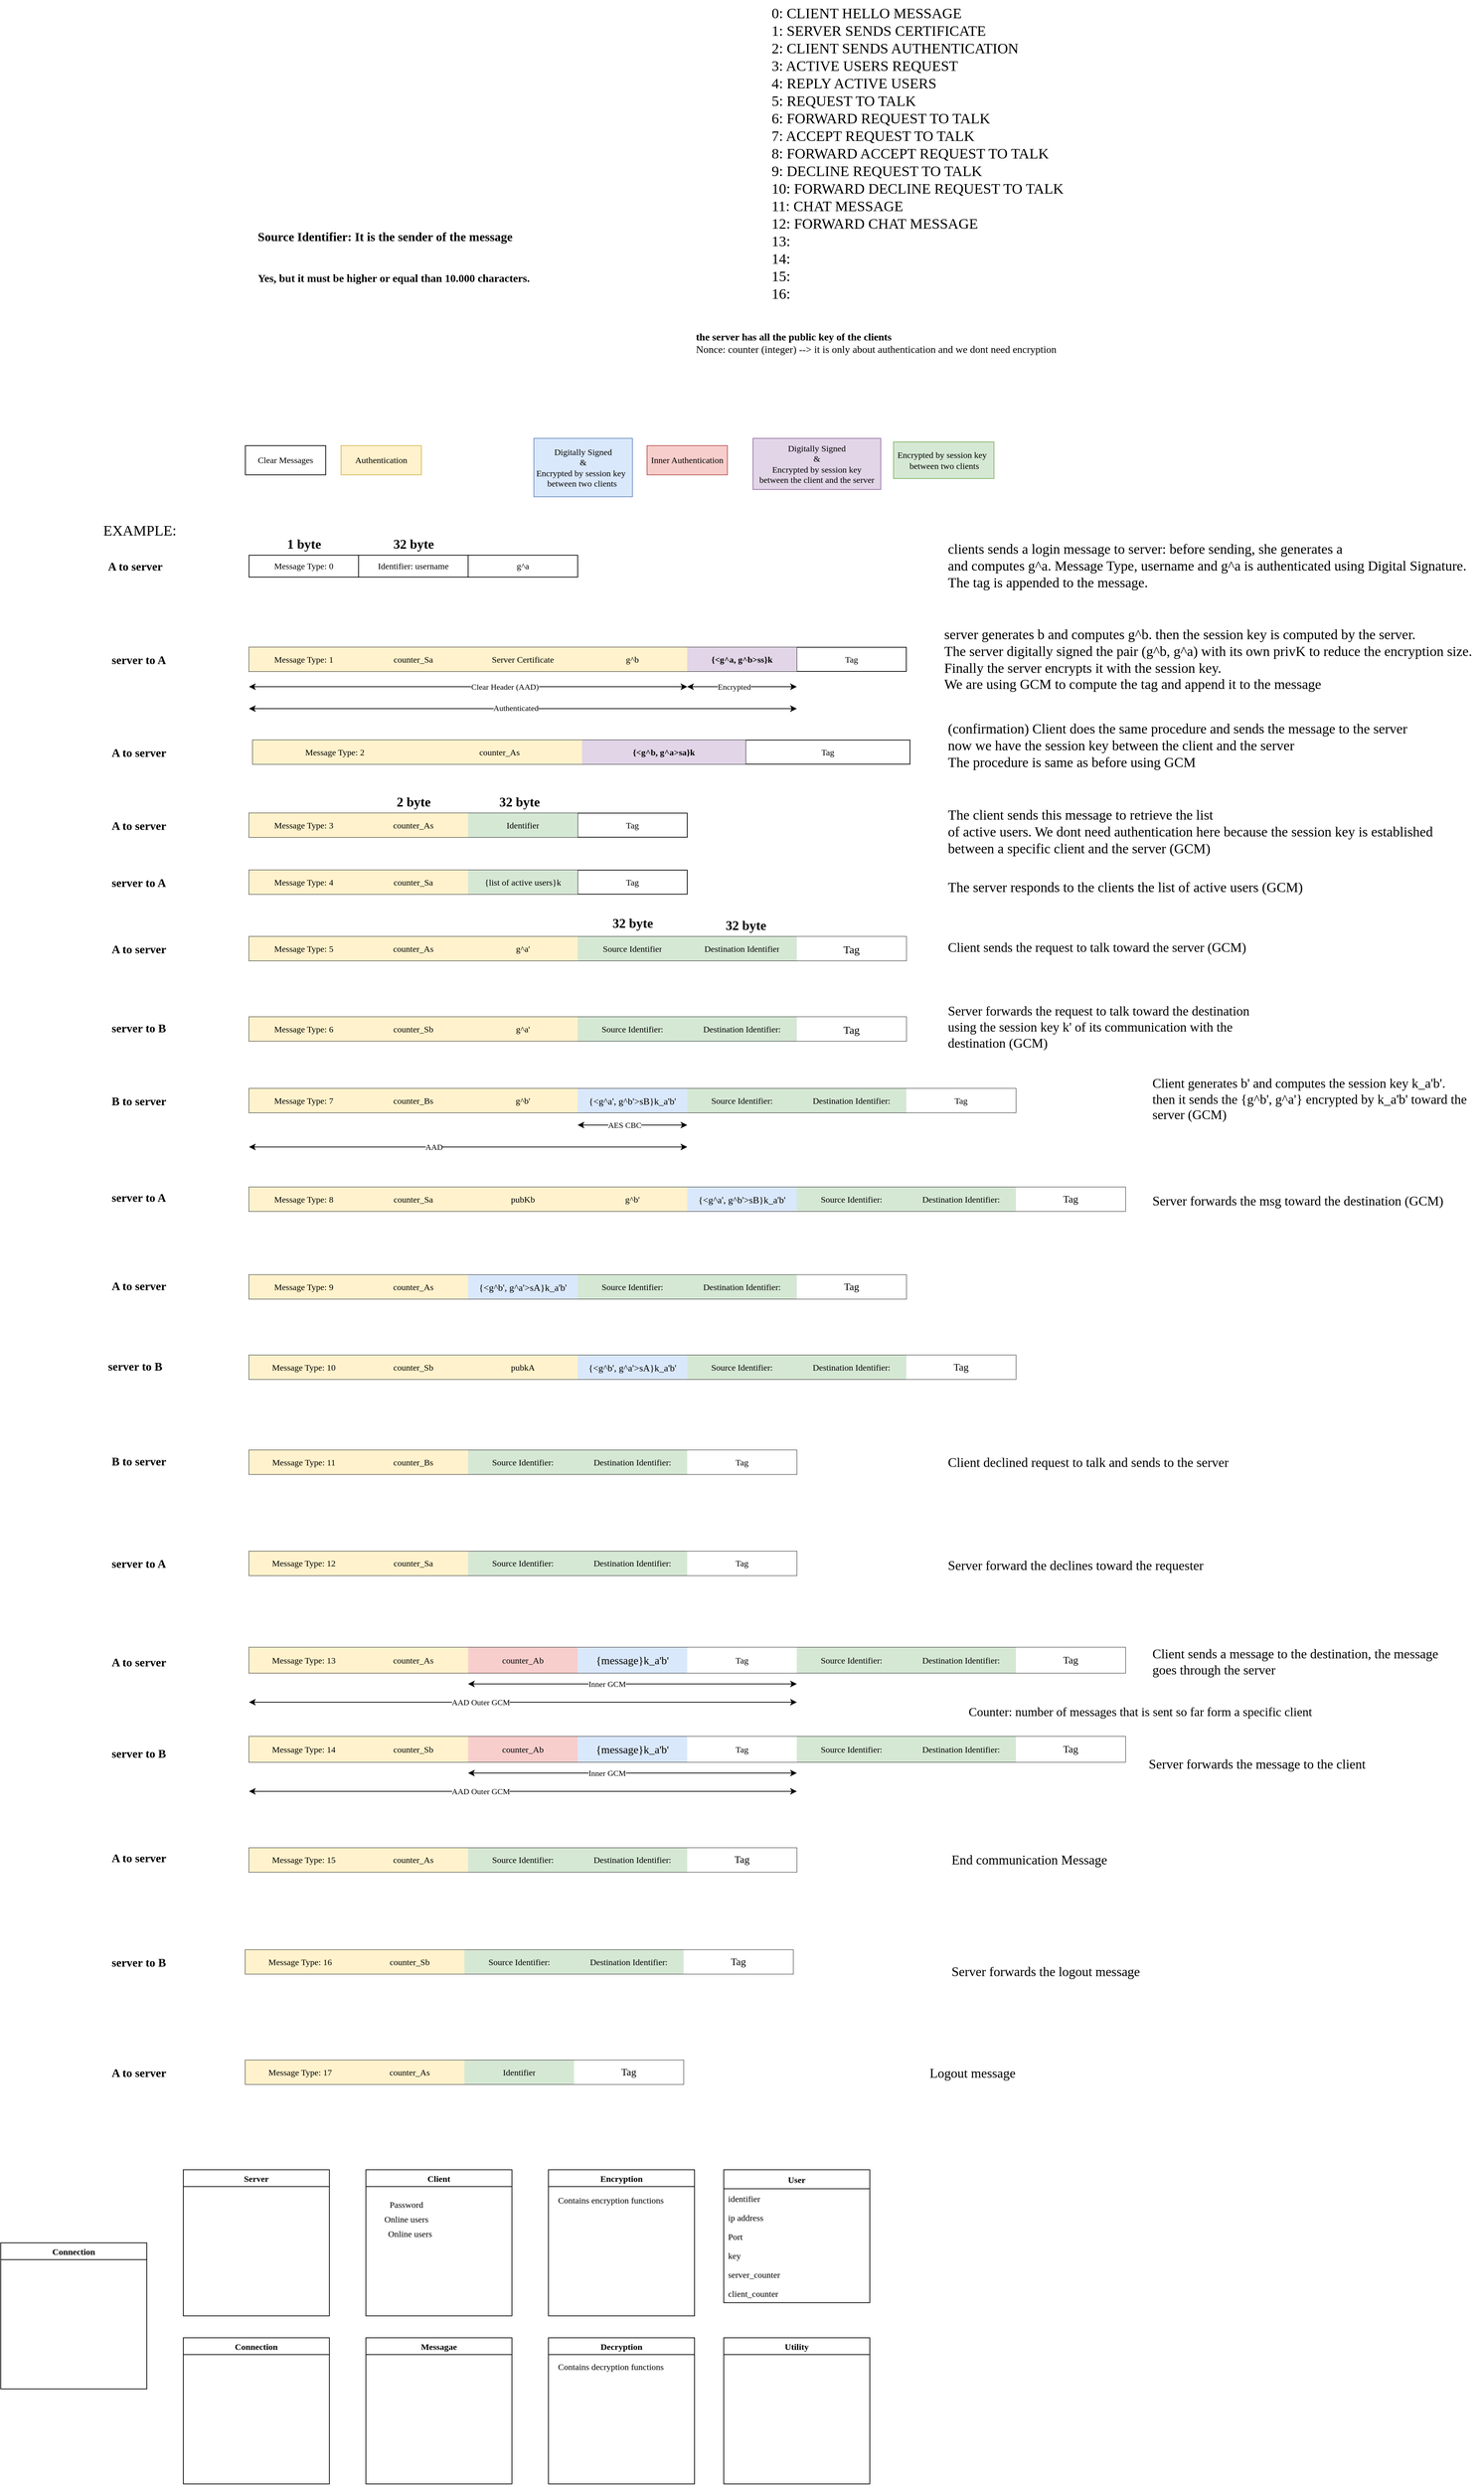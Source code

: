 <mxfile version="14.8.0" type="github">
  <diagram id="F_jE-BOAkrTfxv78qMfI" name="Page-1">
    <mxGraphModel dx="2272" dy="1806" grid="1" gridSize="10" guides="1" tooltips="1" connect="1" arrows="1" fold="1" page="1" pageScale="1" pageWidth="850" pageHeight="1100" math="0" shadow="0">
      <root>
        <mxCell id="0" />
        <mxCell id="1" parent="0" />
        <mxCell id="7HuCR2p12rS5CB_kkMIx-14" value="Yes, but it must be higher or equal than 10.000 characters." style="text;html=1;align=left;verticalAlign=middle;resizable=0;points=[];autosize=1;strokeColor=none;fontSize=15;fontStyle=1;fontFamily=Times New Roman;" parent="1" vertex="1">
          <mxGeometry x="-80" y="-70" width="390" height="20" as="geometry" />
        </mxCell>
        <mxCell id="7HuCR2p12rS5CB_kkMIx-15" value="&lt;div style=&quot;text-align: left ; font-size: 20px&quot;&gt;&lt;span style=&quot;font-size: 20px&quot;&gt;0: CLIENT HELLO MESSAGE&amp;nbsp;&lt;/span&gt;&lt;/div&gt;&lt;div style=&quot;text-align: left ; font-size: 20px&quot;&gt;&lt;span style=&quot;font-size: 20px&quot;&gt;1: SERVER SENDS CERTIFICATE&lt;/span&gt;&lt;/div&gt;&lt;div style=&quot;text-align: left ; font-size: 20px&quot;&gt;&lt;span style=&quot;font-size: 20px&quot;&gt;2: CLIENT SENDS AUTHENTICATION&lt;/span&gt;&lt;/div&gt;&lt;div style=&quot;text-align: left ; font-size: 20px&quot;&gt;&lt;span style=&quot;font-size: 20px&quot;&gt;3: ACTIVE USERS REQUEST&lt;/span&gt;&lt;/div&gt;&lt;div style=&quot;text-align: left ; font-size: 20px&quot;&gt;&lt;span style=&quot;font-size: 20px&quot;&gt;4: REPLY ACTIVE USERS&lt;/span&gt;&lt;/div&gt;&lt;div style=&quot;text-align: left ; font-size: 20px&quot;&gt;&lt;span style=&quot;font-size: 20px&quot;&gt;5: REQUEST TO TALK&lt;/span&gt;&lt;/div&gt;&lt;div style=&quot;text-align: left ; font-size: 20px&quot;&gt;&lt;span style=&quot;font-size: 20px&quot;&gt;6: FORWARD REQUEST TO TALK&lt;/span&gt;&lt;/div&gt;&lt;div style=&quot;text-align: left ; font-size: 20px&quot;&gt;&lt;span style=&quot;font-size: 20px&quot;&gt;7: ACCEPT REQUEST TO TALK&lt;/span&gt;&lt;/div&gt;&lt;div style=&quot;text-align: left ; font-size: 20px&quot;&gt;&lt;span style=&quot;font-size: 20px&quot;&gt;8: FORWARD ACCEPT REQUEST TO TALK&lt;/span&gt;&lt;/div&gt;&lt;div style=&quot;text-align: left ; font-size: 20px&quot;&gt;&lt;span style=&quot;font-size: 20px&quot;&gt;9: DECLINE REQUEST TO TALK&lt;/span&gt;&lt;/div&gt;&lt;div style=&quot;text-align: left ; font-size: 20px&quot;&gt;&lt;span style=&quot;font-size: 20px&quot;&gt;10: FORWARD DECLINE REQUEST TO TALK&lt;/span&gt;&lt;/div&gt;&lt;div style=&quot;text-align: left ; font-size: 20px&quot;&gt;&lt;span style=&quot;font-size: 20px&quot;&gt;11: CHAT MESSAGE&lt;/span&gt;&lt;/div&gt;&lt;div style=&quot;text-align: left ; font-size: 20px&quot;&gt;&lt;span style=&quot;font-size: 20px&quot;&gt;12: FORWARD CHAT MESSAGE&lt;/span&gt;&lt;/div&gt;&lt;div style=&quot;text-align: left ; font-size: 20px&quot;&gt;&lt;span style=&quot;font-size: 20px&quot;&gt;13:&lt;/span&gt;&lt;/div&gt;&lt;div style=&quot;text-align: left ; font-size: 20px&quot;&gt;&lt;span style=&quot;font-size: 20px&quot;&gt;14:&lt;/span&gt;&lt;/div&gt;&lt;div style=&quot;text-align: left ; font-size: 20px&quot;&gt;&lt;span style=&quot;font-size: 20px&quot;&gt;15:&lt;/span&gt;&lt;/div&gt;&lt;div style=&quot;text-align: left ; font-size: 20px&quot;&gt;&lt;span style=&quot;font-size: 20px&quot;&gt;16:&lt;/span&gt;&lt;/div&gt;&lt;div style=&quot;text-align: left ; font-size: 20px&quot;&gt;&lt;span style=&quot;font-size: 20px&quot;&gt;&lt;br&gt;&lt;/span&gt;&lt;/div&gt;&lt;div style=&quot;text-align: left ; font-size: 20px&quot;&gt;&lt;br style=&quot;font-size: 20px&quot;&gt;&lt;/div&gt;&lt;div style=&quot;text-align: left ; font-size: 20px&quot;&gt;&lt;span style=&quot;font-size: 20px&quot;&gt;&amp;nbsp;&lt;/span&gt;&lt;/div&gt;" style="text;html=1;align=center;verticalAlign=middle;resizable=0;points=[];autosize=1;strokeColor=none;fontSize=20;fontFamily=Times New Roman;" parent="1" vertex="1">
          <mxGeometry x="615" y="-440" width="420" height="490" as="geometry" />
        </mxCell>
        <mxCell id="7HuCR2p12rS5CB_kkMIx-33" value="&lt;b&gt;the server has all the public key of the clients&lt;/b&gt;&lt;br&gt;Nonce: counter (integer) --&amp;gt; it is only about authentication and we dont need encryption" style="text;html=1;strokeColor=none;fillColor=none;align=left;verticalAlign=middle;whiteSpace=wrap;rounded=0;fontSize=14;fontFamily=Times New Roman;" parent="1" vertex="1">
          <mxGeometry x="520" y="20" width="670" height="20" as="geometry" />
        </mxCell>
        <mxCell id="7HuCR2p12rS5CB_kkMIx-34" value="" style="shape=table;html=1;whiteSpace=wrap;startSize=0;container=1;collapsible=0;childLayout=tableLayout;fontFamily=Times New Roman;" parent="1" vertex="1">
          <mxGeometry x="-90" y="320" width="450" height="30" as="geometry" />
        </mxCell>
        <mxCell id="7HuCR2p12rS5CB_kkMIx-35" value="" style="shape=partialRectangle;html=1;whiteSpace=wrap;collapsible=0;dropTarget=0;pointerEvents=0;fillColor=none;top=0;left=0;bottom=0;right=0;points=[[0,0.5],[1,0.5]];portConstraint=eastwest;fontFamily=Times New Roman;" parent="7HuCR2p12rS5CB_kkMIx-34" vertex="1">
          <mxGeometry width="450" height="30" as="geometry" />
        </mxCell>
        <mxCell id="7HuCR2p12rS5CB_kkMIx-36" value="Message Type: 0&lt;br&gt;" style="shape=partialRectangle;html=1;whiteSpace=wrap;connectable=0;fillColor=none;top=0;left=0;bottom=0;right=0;overflow=hidden;fontFamily=Times New Roman;" parent="7HuCR2p12rS5CB_kkMIx-35" vertex="1">
          <mxGeometry width="150" height="30" as="geometry" />
        </mxCell>
        <mxCell id="7HuCR2p12rS5CB_kkMIx-37" value="Identifier: username&lt;br&gt;" style="shape=partialRectangle;html=1;whiteSpace=wrap;connectable=0;fillColor=none;top=0;left=0;bottom=0;right=0;overflow=hidden;fontFamily=Times New Roman;" parent="7HuCR2p12rS5CB_kkMIx-35" vertex="1">
          <mxGeometry x="150" width="150" height="30" as="geometry" />
        </mxCell>
        <mxCell id="7HuCR2p12rS5CB_kkMIx-54" value="g^a&lt;br&gt;" style="shape=partialRectangle;html=1;whiteSpace=wrap;connectable=0;fillColor=none;top=0;left=0;bottom=0;right=0;overflow=hidden;fontFamily=Times New Roman;" parent="7HuCR2p12rS5CB_kkMIx-35" vertex="1">
          <mxGeometry x="300" width="150" height="30" as="geometry" />
        </mxCell>
        <mxCell id="7HuCR2p12rS5CB_kkMIx-39" value="" style="shape=table;html=1;whiteSpace=wrap;startSize=0;container=1;collapsible=0;childLayout=tableLayout;fontFamily=Times New Roman;" parent="1" vertex="1">
          <mxGeometry x="-90" y="446" width="900" height="33" as="geometry" />
        </mxCell>
        <mxCell id="7HuCR2p12rS5CB_kkMIx-40" value="" style="shape=partialRectangle;html=1;whiteSpace=wrap;collapsible=0;dropTarget=0;pointerEvents=0;fillColor=none;top=0;left=0;bottom=0;right=0;points=[[0,0.5],[1,0.5]];portConstraint=eastwest;fontFamily=Times New Roman;" parent="7HuCR2p12rS5CB_kkMIx-39" vertex="1">
          <mxGeometry width="900" height="33" as="geometry" />
        </mxCell>
        <mxCell id="7HuCR2p12rS5CB_kkMIx-41" value="Message Type: 1" style="shape=partialRectangle;html=1;whiteSpace=wrap;connectable=0;fillColor=#fff2cc;top=0;left=0;bottom=0;right=0;overflow=hidden;strokeColor=#d6b656;fontFamily=Times New Roman;" parent="7HuCR2p12rS5CB_kkMIx-40" vertex="1">
          <mxGeometry width="150" height="33" as="geometry" />
        </mxCell>
        <mxCell id="46wRRIrfo-uhjWPLOnh3-5" value="counter_Sa" style="shape=partialRectangle;html=1;whiteSpace=wrap;connectable=0;fillColor=#fff2cc;top=0;left=0;bottom=0;right=0;overflow=hidden;strokeColor=#d6b656;fontFamily=Times New Roman;" vertex="1" parent="7HuCR2p12rS5CB_kkMIx-40">
          <mxGeometry x="150" width="150" height="33" as="geometry" />
        </mxCell>
        <mxCell id="7HuCR2p12rS5CB_kkMIx-42" value="Server Certificate" style="shape=partialRectangle;html=1;whiteSpace=wrap;connectable=0;fillColor=#fff2cc;top=0;left=0;bottom=0;right=0;overflow=hidden;strokeColor=#d6b656;fontFamily=Times New Roman;" parent="7HuCR2p12rS5CB_kkMIx-40" vertex="1">
          <mxGeometry x="300" width="150" height="33" as="geometry" />
        </mxCell>
        <mxCell id="7HuCR2p12rS5CB_kkMIx-50" value="g^b" style="shape=partialRectangle;html=1;whiteSpace=wrap;connectable=0;fillColor=#fff2cc;top=0;left=0;bottom=0;right=0;overflow=hidden;fontFamily=Times New Roman;strokeColor=#d6b656;" parent="7HuCR2p12rS5CB_kkMIx-40" vertex="1">
          <mxGeometry x="450" width="150" height="33" as="geometry" />
        </mxCell>
        <mxCell id="7HuCR2p12rS5CB_kkMIx-56" value="&lt;b&gt;{&amp;lt;g^a, g^b&amp;gt;ss}k&lt;/b&gt;" style="shape=partialRectangle;html=1;whiteSpace=wrap;connectable=0;top=0;left=0;bottom=0;right=0;overflow=hidden;strokeColor=#9673a6;fillColor=#e1d5e7;fontFamily=Times New Roman;" parent="7HuCR2p12rS5CB_kkMIx-40" vertex="1">
          <mxGeometry x="600" width="150" height="33" as="geometry" />
        </mxCell>
        <mxCell id="yCbRSSfEJfGpyD3MhMj6-2" value="Tag" style="shape=partialRectangle;html=1;whiteSpace=wrap;connectable=0;fillColor=none;top=0;left=0;bottom=0;right=0;overflow=hidden;fontFamily=Times New Roman;" parent="7HuCR2p12rS5CB_kkMIx-40" vertex="1">
          <mxGeometry x="750" width="150" height="33" as="geometry" />
        </mxCell>
        <mxCell id="7HuCR2p12rS5CB_kkMIx-44" value="" style="shape=table;html=1;whiteSpace=wrap;startSize=0;container=1;collapsible=0;childLayout=tableLayout;fontFamily=Times New Roman;" parent="1" vertex="1">
          <mxGeometry x="-85" y="573" width="900" height="33" as="geometry" />
        </mxCell>
        <mxCell id="7HuCR2p12rS5CB_kkMIx-45" value="" style="shape=partialRectangle;html=1;whiteSpace=wrap;collapsible=0;dropTarget=0;pointerEvents=0;fillColor=none;top=0;left=0;bottom=0;right=0;points=[[0,0.5],[1,0.5]];portConstraint=eastwest;fontFamily=Times New Roman;" parent="7HuCR2p12rS5CB_kkMIx-44" vertex="1">
          <mxGeometry width="900" height="33" as="geometry" />
        </mxCell>
        <mxCell id="7HuCR2p12rS5CB_kkMIx-46" value="Message Type: 2" style="shape=partialRectangle;html=1;whiteSpace=wrap;connectable=0;fillColor=#fff2cc;top=0;left=0;bottom=0;right=0;overflow=hidden;strokeColor=#d6b656;fontFamily=Times New Roman;" parent="7HuCR2p12rS5CB_kkMIx-45" vertex="1">
          <mxGeometry width="225" height="33" as="geometry" />
        </mxCell>
        <mxCell id="46wRRIrfo-uhjWPLOnh3-8" value="counter_As" style="shape=partialRectangle;html=1;whiteSpace=wrap;connectable=0;fillColor=#fff2cc;top=0;left=0;bottom=0;right=0;overflow=hidden;strokeColor=#d6b656;fontFamily=Times New Roman;" vertex="1" parent="7HuCR2p12rS5CB_kkMIx-45">
          <mxGeometry x="225" width="226" height="33" as="geometry" />
        </mxCell>
        <mxCell id="7HuCR2p12rS5CB_kkMIx-47" value="&lt;b&gt;{&amp;lt;g^b, g^a&amp;gt;sa}k&lt;/b&gt;" style="shape=partialRectangle;html=1;whiteSpace=wrap;connectable=0;fillColor=#e1d5e7;top=0;left=0;bottom=0;right=0;overflow=hidden;strokeColor=#9673a6;fontFamily=Times New Roman;" parent="7HuCR2p12rS5CB_kkMIx-45" vertex="1">
          <mxGeometry x="451" width="224" height="33" as="geometry" />
        </mxCell>
        <mxCell id="yCbRSSfEJfGpyD3MhMj6-15" value="Tag" style="shape=partialRectangle;html=1;whiteSpace=wrap;connectable=0;fillColor=none;top=0;left=0;bottom=0;right=0;overflow=hidden;fontFamily=Times New Roman;" parent="7HuCR2p12rS5CB_kkMIx-45" vertex="1">
          <mxGeometry x="675" width="225" height="33" as="geometry" />
        </mxCell>
        <mxCell id="7HuCR2p12rS5CB_kkMIx-49" value="server generates b and computes g^b. then the session key is computed by the server.&amp;nbsp;&lt;br style=&quot;font-size: 19px&quot;&gt;The server digitally signed&amp;nbsp;the pair (g^b, g^a) with its own privK to reduce the encryption size.&lt;br&gt;Finally the server encrypts&amp;nbsp;it with the session key.&amp;nbsp;&lt;br&gt;We are using GCM to compute the tag and append it to the message" style="text;html=1;align=left;verticalAlign=middle;resizable=0;points=[];autosize=1;strokeColor=none;fontSize=19;fontFamily=Times New Roman;" parent="1" vertex="1">
          <mxGeometry x="860" y="412.5" width="740" height="100" as="geometry" />
        </mxCell>
        <mxCell id="7HuCR2p12rS5CB_kkMIx-51" value="&lt;div style=&quot;font-size: 19px&quot;&gt;(confirmation) Client does the same procedure and sends the message to the server&lt;/div&gt;&lt;div style=&quot;font-size: 19px&quot;&gt;now we have the session key between the client and the server&lt;br&gt;The procedure is same as before using GCM&lt;/div&gt;" style="text;html=1;align=left;verticalAlign=middle;resizable=0;points=[];autosize=1;strokeColor=none;fontSize=19;fontFamily=Times New Roman;" parent="1" vertex="1">
          <mxGeometry x="865" y="546" width="640" height="70" as="geometry" />
        </mxCell>
        <mxCell id="7HuCR2p12rS5CB_kkMIx-53" value="clients sends a login message to server: before sending, she generates a&lt;br style=&quot;font-size: 19px&quot;&gt;and computes g^a. Message Type, username and g^a is authenticated using Digital Signature.&lt;br&gt;The tag is appended to the message.&amp;nbsp; &amp;nbsp;" style="text;html=1;align=left;verticalAlign=middle;resizable=0;points=[];autosize=1;strokeColor=none;fontSize=19;fontFamily=Times New Roman;" parent="1" vertex="1">
          <mxGeometry x="865" y="300" width="730" height="70" as="geometry" />
        </mxCell>
        <mxCell id="7HuCR2p12rS5CB_kkMIx-57" value="&lt;span style=&quot;font-size: 18px;&quot;&gt;1 byte&lt;/span&gt;" style="text;html=1;align=center;verticalAlign=middle;resizable=0;points=[];autosize=1;strokeColor=none;fontSize=18;fontStyle=1;fontFamily=Times New Roman;" parent="1" vertex="1">
          <mxGeometry x="-45" y="290" width="60" height="30" as="geometry" />
        </mxCell>
        <mxCell id="7HuCR2p12rS5CB_kkMIx-58" value="" style="shape=table;html=1;whiteSpace=wrap;startSize=0;container=1;collapsible=0;childLayout=tableLayout;fontFamily=Times New Roman;" parent="1" vertex="1">
          <mxGeometry x="-90" y="673" width="600" height="33" as="geometry" />
        </mxCell>
        <mxCell id="7HuCR2p12rS5CB_kkMIx-59" value="" style="shape=partialRectangle;html=1;whiteSpace=wrap;collapsible=0;dropTarget=0;pointerEvents=0;fillColor=none;top=0;left=0;bottom=0;right=0;points=[[0,0.5],[1,0.5]];portConstraint=eastwest;fontFamily=Times New Roman;" parent="7HuCR2p12rS5CB_kkMIx-58" vertex="1">
          <mxGeometry width="600" height="33" as="geometry" />
        </mxCell>
        <mxCell id="7HuCR2p12rS5CB_kkMIx-60" value="Message Type: 3" style="shape=partialRectangle;html=1;whiteSpace=wrap;connectable=0;fillColor=#fff2cc;top=0;left=0;bottom=0;right=0;overflow=hidden;strokeColor=#d6b656;fontFamily=Times New Roman;" parent="7HuCR2p12rS5CB_kkMIx-59" vertex="1">
          <mxGeometry width="150" height="33" as="geometry" />
        </mxCell>
        <mxCell id="fmLFLyb55_Ck_awDn2ng-8" value="counter_As" style="shape=partialRectangle;html=1;whiteSpace=wrap;connectable=0;fillColor=#fff2cc;top=0;left=0;bottom=0;right=0;overflow=hidden;strokeColor=#d6b656;fontFamily=Times New Roman;" parent="7HuCR2p12rS5CB_kkMIx-59" vertex="1">
          <mxGeometry x="150" width="150" height="33" as="geometry" />
        </mxCell>
        <mxCell id="7HuCR2p12rS5CB_kkMIx-61" value="Identifier" style="shape=partialRectangle;html=1;whiteSpace=wrap;connectable=0;fillColor=#d5e8d4;top=0;left=0;bottom=0;right=0;overflow=hidden;strokeColor=#82b366;fontFamily=Times New Roman;" parent="7HuCR2p12rS5CB_kkMIx-59" vertex="1">
          <mxGeometry x="300" width="150" height="33" as="geometry" />
        </mxCell>
        <mxCell id="yCbRSSfEJfGpyD3MhMj6-16" value="Tag" style="shape=partialRectangle;html=1;whiteSpace=wrap;connectable=0;fillColor=none;top=0;left=0;bottom=0;right=0;overflow=hidden;fontFamily=Times New Roman;" parent="7HuCR2p12rS5CB_kkMIx-59" vertex="1">
          <mxGeometry x="450" width="150" height="33" as="geometry" />
        </mxCell>
        <mxCell id="7HuCR2p12rS5CB_kkMIx-66" value="&lt;font style=&quot;font-size: 19px&quot;&gt;The client sends this message to retrieve the list&lt;br style=&quot;font-size: 19px&quot;&gt;of active users. We dont need authentication here because the session key is established&lt;br style=&quot;font-size: 19px&quot;&gt;between a specific client and the server (GCM)&lt;br style=&quot;font-size: 19px&quot;&gt;&lt;/font&gt;" style="text;html=1;align=left;verticalAlign=middle;resizable=0;points=[];autosize=1;strokeColor=none;fontSize=19;fontFamily=Times New Roman;" parent="1" vertex="1">
          <mxGeometry x="865" y="664" width="680" height="70" as="geometry" />
        </mxCell>
        <mxCell id="7HuCR2p12rS5CB_kkMIx-70" value="" style="shape=table;html=1;whiteSpace=wrap;startSize=0;container=1;collapsible=0;childLayout=tableLayout;fontFamily=Times New Roman;" parent="1" vertex="1">
          <mxGeometry x="-90" y="751" width="600" height="33" as="geometry" />
        </mxCell>
        <mxCell id="7HuCR2p12rS5CB_kkMIx-71" value="" style="shape=partialRectangle;html=1;whiteSpace=wrap;collapsible=0;dropTarget=0;pointerEvents=0;fillColor=none;top=0;left=0;bottom=0;right=0;points=[[0,0.5],[1,0.5]];portConstraint=eastwest;fontFamily=Times New Roman;" parent="7HuCR2p12rS5CB_kkMIx-70" vertex="1">
          <mxGeometry width="600" height="33" as="geometry" />
        </mxCell>
        <mxCell id="7HuCR2p12rS5CB_kkMIx-72" value="Message Type: 4" style="shape=partialRectangle;html=1;whiteSpace=wrap;connectable=0;fillColor=#fff2cc;top=0;left=0;bottom=0;right=0;overflow=hidden;strokeColor=#d6b656;fontFamily=Times New Roman;" parent="7HuCR2p12rS5CB_kkMIx-71" vertex="1">
          <mxGeometry width="150" height="33" as="geometry" />
        </mxCell>
        <mxCell id="fmLFLyb55_Ck_awDn2ng-10" value="counter_Sa" style="shape=partialRectangle;html=1;whiteSpace=wrap;connectable=0;fillColor=#fff2cc;top=0;left=0;bottom=0;right=0;overflow=hidden;strokeColor=#d6b656;fontFamily=Times New Roman;" parent="7HuCR2p12rS5CB_kkMIx-71" vertex="1">
          <mxGeometry x="150" width="150" height="33" as="geometry" />
        </mxCell>
        <mxCell id="7HuCR2p12rS5CB_kkMIx-73" value="{list of active users}k" style="shape=partialRectangle;html=1;whiteSpace=wrap;connectable=0;fillColor=#d5e8d4;top=0;left=0;bottom=0;right=0;overflow=hidden;strokeColor=#82b366;fontFamily=Times New Roman;" parent="7HuCR2p12rS5CB_kkMIx-71" vertex="1">
          <mxGeometry x="300" width="150" height="33" as="geometry" />
        </mxCell>
        <mxCell id="yCbRSSfEJfGpyD3MhMj6-17" value="Tag" style="shape=partialRectangle;html=1;whiteSpace=wrap;connectable=0;fillColor=none;top=0;left=0;bottom=0;right=0;overflow=hidden;fontFamily=Times New Roman;" parent="7HuCR2p12rS5CB_kkMIx-71" vertex="1">
          <mxGeometry x="450" width="150" height="33" as="geometry" />
        </mxCell>
        <mxCell id="7HuCR2p12rS5CB_kkMIx-95" value="Server forwards the request to talk toward the destination&lt;br&gt;using the session key k&#39; of its communication with the&amp;nbsp;&lt;br&gt;destination (GCM)&amp;nbsp;&lt;br&gt;&lt;div&gt;&lt;br&gt;&lt;/div&gt;" style="text;html=1;align=left;verticalAlign=middle;resizable=0;points=[];autosize=1;strokeColor=none;fontSize=18;fontFamily=Times New Roman;" parent="1" vertex="1">
          <mxGeometry x="865" y="931.75" width="430" height="90" as="geometry" />
        </mxCell>
        <mxCell id="7HuCR2p12rS5CB_kkMIx-96" value="Client sends the request to talk toward the server (GCM)" style="text;html=1;align=left;verticalAlign=middle;resizable=0;points=[];autosize=1;strokeColor=none;fontSize=18;fontFamily=Times New Roman;" parent="1" vertex="1">
          <mxGeometry x="865" y="842" width="420" height="30" as="geometry" />
        </mxCell>
        <mxCell id="y36w_arXSWlQnjkWe3Qv-24" value="A to server" style="text;html=1;align=left;verticalAlign=middle;resizable=0;points=[];autosize=1;strokeColor=none;fontSize=16;fontStyle=1;fontFamily=Times New Roman;" parent="1" vertex="1">
          <mxGeometry x="-280" y="579.5" width="90" height="20" as="geometry" />
        </mxCell>
        <mxCell id="y36w_arXSWlQnjkWe3Qv-25" value="A to server" style="text;html=1;align=left;verticalAlign=middle;resizable=0;points=[];autosize=1;strokeColor=none;fontSize=16;fontStyle=1;fontFamily=Times New Roman;" parent="1" vertex="1">
          <mxGeometry x="-285" y="325" width="90" height="20" as="geometry" />
        </mxCell>
        <mxCell id="y36w_arXSWlQnjkWe3Qv-26" value="server to A" style="text;html=1;align=left;verticalAlign=middle;resizable=0;points=[];autosize=1;strokeColor=none;fontSize=16;fontStyle=1;fontFamily=Times New Roman;" parent="1" vertex="1">
          <mxGeometry x="-280" y="452.5" width="90" height="20" as="geometry" />
        </mxCell>
        <mxCell id="y36w_arXSWlQnjkWe3Qv-27" value="A to server" style="text;html=1;align=left;verticalAlign=middle;resizable=0;points=[];autosize=1;strokeColor=none;fontSize=16;fontStyle=1;fontFamily=Times New Roman;" parent="1" vertex="1">
          <mxGeometry x="-280" y="679.5" width="90" height="20" as="geometry" />
        </mxCell>
        <mxCell id="y36w_arXSWlQnjkWe3Qv-28" value="server to A" style="text;html=1;align=left;verticalAlign=middle;resizable=0;points=[];autosize=1;strokeColor=none;fontSize=16;fontStyle=1;fontFamily=Times New Roman;" parent="1" vertex="1">
          <mxGeometry x="-280" y="757.5" width="90" height="20" as="geometry" />
        </mxCell>
        <mxCell id="y36w_arXSWlQnjkWe3Qv-29" value="A to server" style="text;html=1;align=left;verticalAlign=middle;resizable=0;points=[];autosize=1;strokeColor=none;fontSize=16;fontStyle=1;fontFamily=Times New Roman;" parent="1" vertex="1">
          <mxGeometry x="-280" y="848.5" width="90" height="20" as="geometry" />
        </mxCell>
        <mxCell id="y36w_arXSWlQnjkWe3Qv-30" value="server to B" style="text;html=1;align=left;verticalAlign=middle;resizable=0;points=[];autosize=1;strokeColor=none;fontSize=16;fontStyle=1;fontFamily=Times New Roman;" parent="1" vertex="1">
          <mxGeometry x="-280" y="957" width="90" height="20" as="geometry" />
        </mxCell>
        <mxCell id="y36w_arXSWlQnjkWe3Qv-32" value="B to server" style="text;html=1;align=left;verticalAlign=middle;resizable=0;points=[];autosize=1;strokeColor=none;fontSize=16;fontStyle=1;fontFamily=Times New Roman;" parent="1" vertex="1">
          <mxGeometry x="-280" y="1056.5" width="90" height="20" as="geometry" />
        </mxCell>
        <mxCell id="y36w_arXSWlQnjkWe3Qv-37" value="Client generates b&#39; and computes the session key k_a&#39;b&#39;.&amp;nbsp;&lt;br&gt;then it sends the {g^b&#39;, g^a&#39;} encrypted by k_a&#39;b&#39; toward the&amp;nbsp;&lt;br&gt;server (GCM)" style="text;html=1;align=left;verticalAlign=middle;resizable=0;points=[];autosize=1;strokeColor=none;fontSize=18;fontFamily=Times New Roman;" parent="1" vertex="1">
          <mxGeometry x="1145" y="1030" width="450" height="70" as="geometry" />
        </mxCell>
        <mxCell id="y36w_arXSWlQnjkWe3Qv-60" value="Server forwards the msg toward the destination (GCM)" style="text;html=1;align=left;verticalAlign=middle;resizable=0;points=[];autosize=1;strokeColor=none;fontSize=18;fontFamily=Times New Roman;" parent="1" vertex="1">
          <mxGeometry x="1145" y="1189" width="410" height="30" as="geometry" />
        </mxCell>
        <mxCell id="y36w_arXSWlQnjkWe3Qv-61" value="server to A" style="text;html=1;align=left;verticalAlign=middle;resizable=0;points=[];autosize=1;strokeColor=none;fontSize=16;fontStyle=1;fontFamily=Times New Roman;" parent="1" vertex="1">
          <mxGeometry x="-280" y="1189" width="90" height="20" as="geometry" />
        </mxCell>
        <mxCell id="y36w_arXSWlQnjkWe3Qv-73" value="Client sends a message to the destination, the message&lt;br&gt;goes through the server" style="text;html=1;align=left;verticalAlign=middle;resizable=0;points=[];autosize=1;strokeColor=none;fontSize=18;fontFamily=Times New Roman;" parent="1" vertex="1">
          <mxGeometry x="1145" y="1810" width="410" height="50" as="geometry" />
        </mxCell>
        <mxCell id="y36w_arXSWlQnjkWe3Qv-74" value="A to server" style="text;html=1;align=left;verticalAlign=middle;resizable=0;points=[];autosize=1;strokeColor=none;fontSize=16;fontStyle=1;fontFamily=Times New Roman;" parent="1" vertex="1">
          <mxGeometry x="-280" y="1825" width="90" height="20" as="geometry" />
        </mxCell>
        <mxCell id="y36w_arXSWlQnjkWe3Qv-87" value="&lt;span&gt;server to B&lt;/span&gt;" style="text;html=1;align=left;verticalAlign=middle;resizable=0;points=[];autosize=1;strokeColor=none;fontSize=16;fontStyle=1;fontFamily=Times New Roman;" parent="1" vertex="1">
          <mxGeometry x="-280" y="1950" width="90" height="20" as="geometry" />
        </mxCell>
        <mxCell id="y36w_arXSWlQnjkWe3Qv-99" value="EXAMPLE:" style="text;html=1;align=center;verticalAlign=middle;resizable=0;points=[];autosize=1;strokeColor=none;fontSize=20;fontFamily=Times New Roman;" parent="1" vertex="1">
          <mxGeometry x="-300" y="270" width="120" height="30" as="geometry" />
        </mxCell>
        <mxCell id="y36w_arXSWlQnjkWe3Qv-133" value="B to server" style="text;html=1;align=left;verticalAlign=middle;resizable=0;points=[];autosize=1;strokeColor=none;fontSize=16;fontStyle=1;fontFamily=Times New Roman;" parent="1" vertex="1">
          <mxGeometry x="-280" y="1550" width="90" height="20" as="geometry" />
        </mxCell>
        <mxCell id="y36w_arXSWlQnjkWe3Qv-134" value="server to A" style="text;html=1;align=left;verticalAlign=middle;resizable=0;points=[];autosize=1;strokeColor=none;fontSize=16;fontStyle=1;fontFamily=Times New Roman;" parent="1" vertex="1">
          <mxGeometry x="-280" y="1690" width="90" height="20" as="geometry" />
        </mxCell>
        <mxCell id="y36w_arXSWlQnjkWe3Qv-138" value="Server forward the declines toward the requester" style="text;html=1;align=left;verticalAlign=middle;resizable=0;points=[];autosize=1;strokeColor=none;fontSize=18;fontFamily=Times New Roman;" parent="1" vertex="1">
          <mxGeometry x="865" y="1688" width="370" height="30" as="geometry" />
        </mxCell>
        <mxCell id="y36w_arXSWlQnjkWe3Qv-140" value="Server forwards the message to the client" style="text;html=1;align=left;verticalAlign=middle;resizable=0;points=[];autosize=1;strokeColor=none;fontSize=18;fontFamily=Times New Roman;" parent="1" vertex="1">
          <mxGeometry x="1140" y="1960" width="310" height="30" as="geometry" />
        </mxCell>
        <mxCell id="yCbRSSfEJfGpyD3MhMj6-7" value="" style="endArrow=classic;startArrow=classic;html=1;fontFamily=Times New Roman;" parent="1" edge="1">
          <mxGeometry width="50" height="50" relative="1" as="geometry">
            <mxPoint x="-90" y="530" as="sourcePoint" />
            <mxPoint x="660" y="530" as="targetPoint" />
          </mxGeometry>
        </mxCell>
        <mxCell id="yCbRSSfEJfGpyD3MhMj6-9" value="Authenticated" style="edgeLabel;html=1;align=center;verticalAlign=middle;resizable=0;points=[];fontFamily=Times New Roman;" parent="yCbRSSfEJfGpyD3MhMj6-7" vertex="1" connectable="0">
          <mxGeometry x="-0.028" y="1" relative="1" as="geometry">
            <mxPoint as="offset" />
          </mxGeometry>
        </mxCell>
        <mxCell id="yCbRSSfEJfGpyD3MhMj6-8" value="" style="endArrow=classic;startArrow=classic;html=1;fontFamily=Times New Roman;" parent="1" edge="1">
          <mxGeometry width="50" height="50" relative="1" as="geometry">
            <mxPoint x="510" y="500" as="sourcePoint" />
            <mxPoint x="660.0" y="500" as="targetPoint" />
          </mxGeometry>
        </mxCell>
        <mxCell id="yCbRSSfEJfGpyD3MhMj6-10" value="Encrypted" style="edgeLabel;html=1;align=center;verticalAlign=middle;resizable=0;points=[];fontFamily=Times New Roman;" parent="yCbRSSfEJfGpyD3MhMj6-8" vertex="1" connectable="0">
          <mxGeometry x="-0.156" relative="1" as="geometry">
            <mxPoint as="offset" />
          </mxGeometry>
        </mxCell>
        <mxCell id="yCbRSSfEJfGpyD3MhMj6-11" value="" style="endArrow=classic;startArrow=classic;html=1;fontFamily=Times New Roman;" parent="1" edge="1">
          <mxGeometry width="50" height="50" relative="1" as="geometry">
            <mxPoint x="-90" y="500" as="sourcePoint" />
            <mxPoint x="510" y="500" as="targetPoint" />
          </mxGeometry>
        </mxCell>
        <mxCell id="yCbRSSfEJfGpyD3MhMj6-12" value="Clear Header (AAD)" style="edgeLabel;html=1;align=center;verticalAlign=middle;resizable=0;points=[];fontFamily=Times New Roman;" parent="yCbRSSfEJfGpyD3MhMj6-11" vertex="1" connectable="0">
          <mxGeometry x="-0.156" relative="1" as="geometry">
            <mxPoint x="97" as="offset" />
          </mxGeometry>
        </mxCell>
        <mxCell id="yCbRSSfEJfGpyD3MhMj6-19" value="&lt;font style=&quot;font-size: 19px&quot;&gt;The server responds to the clients the list of active users (GCM)&lt;br style=&quot;font-size: 19px&quot;&gt;&lt;/font&gt;" style="text;html=1;align=left;verticalAlign=middle;resizable=0;points=[];autosize=1;strokeColor=none;fontSize=19;fontFamily=Times New Roman;" parent="1" vertex="1">
          <mxGeometry x="865" y="760" width="500" height="30" as="geometry" />
        </mxCell>
        <mxCell id="yCbRSSfEJfGpyD3MhMj6-29" value="" style="group;fontFamily=Times New Roman;" parent="1" vertex="1" connectable="0">
          <mxGeometry x="-90" y="838.5" width="750" height="56.5" as="geometry" />
        </mxCell>
        <mxCell id="7HuCR2p12rS5CB_kkMIx-74" value="" style="shape=table;html=1;whiteSpace=wrap;startSize=0;container=1;collapsible=0;childLayout=tableLayout;fontFamily=Times New Roman;" parent="yCbRSSfEJfGpyD3MhMj6-29" vertex="1">
          <mxGeometry y="3.5" width="900" height="33" as="geometry" />
        </mxCell>
        <mxCell id="7HuCR2p12rS5CB_kkMIx-75" value="" style="shape=partialRectangle;html=1;whiteSpace=wrap;collapsible=0;dropTarget=0;pointerEvents=0;fillColor=none;top=0;left=0;bottom=0;right=0;points=[[0,0.5],[1,0.5]];portConstraint=eastwest;fontFamily=Times New Roman;" parent="7HuCR2p12rS5CB_kkMIx-74" vertex="1">
          <mxGeometry width="900" height="33" as="geometry" />
        </mxCell>
        <mxCell id="7HuCR2p12rS5CB_kkMIx-76" value="Message Type: 5" style="shape=partialRectangle;html=1;whiteSpace=wrap;connectable=0;fillColor=#fff2cc;top=0;left=0;bottom=0;right=0;overflow=hidden;strokeColor=#d6b656;fontFamily=Times New Roman;" parent="7HuCR2p12rS5CB_kkMIx-75" vertex="1">
          <mxGeometry width="150" height="33" as="geometry" />
        </mxCell>
        <mxCell id="fmLFLyb55_Ck_awDn2ng-12" value="counter_As" style="shape=partialRectangle;html=1;whiteSpace=wrap;connectable=0;fillColor=#fff2cc;top=0;left=0;bottom=0;right=0;overflow=hidden;strokeColor=#d6b656;fontFamily=Times New Roman;" parent="7HuCR2p12rS5CB_kkMIx-75" vertex="1">
          <mxGeometry x="150" width="150" height="33" as="geometry" />
        </mxCell>
        <mxCell id="fmLFLyb55_Ck_awDn2ng-13" value="g^a&#39;" style="shape=partialRectangle;html=1;whiteSpace=wrap;connectable=0;fillColor=#fff2cc;top=0;left=0;bottom=0;right=0;overflow=hidden;strokeColor=#d6b656;fontFamily=Times New Roman;" parent="7HuCR2p12rS5CB_kkMIx-75" vertex="1">
          <mxGeometry x="300" width="150" height="33" as="geometry" />
        </mxCell>
        <mxCell id="7HuCR2p12rS5CB_kkMIx-77" value="Source Identifier" style="shape=partialRectangle;html=1;whiteSpace=wrap;connectable=0;fillColor=#d5e8d4;top=0;left=0;bottom=0;right=0;overflow=hidden;strokeColor=#82b366;fontFamily=Times New Roman;" parent="7HuCR2p12rS5CB_kkMIx-75" vertex="1">
          <mxGeometry x="450" width="150" height="33" as="geometry" />
        </mxCell>
        <mxCell id="7HuCR2p12rS5CB_kkMIx-78" value="Destination Identifier" style="shape=partialRectangle;html=1;whiteSpace=wrap;connectable=0;fillColor=#d5e8d4;top=0;left=0;bottom=0;right=0;overflow=hidden;strokeColor=#82b366;fontFamily=Times New Roman;" parent="7HuCR2p12rS5CB_kkMIx-75" vertex="1">
          <mxGeometry x="600" width="150" height="33" as="geometry" />
        </mxCell>
        <mxCell id="7HuCR2p12rS5CB_kkMIx-99" value="Tag" style="shape=partialRectangle;html=1;whiteSpace=wrap;connectable=0;top=0;left=0;bottom=0;right=0;overflow=hidden;fontSize=15;fontFamily=Times New Roman;" parent="7HuCR2p12rS5CB_kkMIx-75" vertex="1">
          <mxGeometry x="750" width="150" height="33" as="geometry" />
        </mxCell>
        <mxCell id="yCbRSSfEJfGpyD3MhMj6-66" value="A to server" style="text;html=1;align=left;verticalAlign=middle;resizable=0;points=[];autosize=1;strokeColor=none;fontSize=16;fontStyle=1;fontFamily=Times New Roman;" parent="1" vertex="1">
          <mxGeometry x="-280" y="1310" width="90" height="20" as="geometry" />
        </mxCell>
        <mxCell id="yCbRSSfEJfGpyD3MhMj6-67" value="server to B" style="text;html=1;align=left;verticalAlign=middle;resizable=0;points=[];autosize=1;strokeColor=none;fontSize=16;fontStyle=1;fontFamily=Times New Roman;" parent="1" vertex="1">
          <mxGeometry x="-285" y="1420" width="90" height="20" as="geometry" />
        </mxCell>
        <mxCell id="yCbRSSfEJfGpyD3MhMj6-79" value="Source Identifier: It is the sender of the message" style="text;html=1;align=left;verticalAlign=middle;resizable=0;points=[];autosize=1;strokeColor=none;fontSize=17;fontStyle=1;fontFamily=Times New Roman;" parent="1" vertex="1">
          <mxGeometry x="-80" y="-130" width="360" height="30" as="geometry" />
        </mxCell>
        <mxCell id="yCbRSSfEJfGpyD3MhMj6-95" value="Counter: number of messages that is sent so far form a specific client" style="text;html=1;align=center;verticalAlign=middle;resizable=0;points=[];autosize=1;strokeColor=none;fontSize=17;fontFamily=Times New Roman;" parent="1" vertex="1">
          <mxGeometry x="885" y="1889" width="490" height="30" as="geometry" />
        </mxCell>
        <mxCell id="yCbRSSfEJfGpyD3MhMj6-114" value="" style="shape=table;html=1;whiteSpace=wrap;startSize=0;container=1;collapsible=0;childLayout=tableLayout;fontFamily=Times New Roman;" parent="1" vertex="1">
          <mxGeometry x="-90" y="2089.5" width="750" height="33" as="geometry" />
        </mxCell>
        <mxCell id="yCbRSSfEJfGpyD3MhMj6-115" value="" style="shape=partialRectangle;html=1;whiteSpace=wrap;collapsible=0;dropTarget=0;pointerEvents=0;fillColor=none;top=0;left=0;bottom=0;right=0;points=[[0,0.5],[1,0.5]];portConstraint=eastwest;fontFamily=Times New Roman;" parent="yCbRSSfEJfGpyD3MhMj6-114" vertex="1">
          <mxGeometry width="750" height="33" as="geometry" />
        </mxCell>
        <mxCell id="yCbRSSfEJfGpyD3MhMj6-116" value="Message Type: 15" style="shape=partialRectangle;html=1;whiteSpace=wrap;connectable=0;fillColor=#fff2cc;top=0;left=0;bottom=0;right=0;overflow=hidden;strokeColor=#d6b656;fontFamily=Times New Roman;" parent="yCbRSSfEJfGpyD3MhMj6-115" vertex="1">
          <mxGeometry width="150" height="33" as="geometry" />
        </mxCell>
        <mxCell id="fmLFLyb55_Ck_awDn2ng-89" value="counter_As" style="shape=partialRectangle;html=1;whiteSpace=wrap;connectable=0;fillColor=#fff2cc;top=0;left=0;bottom=0;right=0;overflow=hidden;strokeColor=#d6b656;fontFamily=Times New Roman;" parent="yCbRSSfEJfGpyD3MhMj6-115" vertex="1">
          <mxGeometry x="150" width="150" height="33" as="geometry" />
        </mxCell>
        <mxCell id="yCbRSSfEJfGpyD3MhMj6-117" value="Source Identifier:" style="shape=partialRectangle;html=1;whiteSpace=wrap;connectable=0;fillColor=#d5e8d4;top=0;left=0;bottom=0;right=0;overflow=hidden;strokeColor=#82b366;fontFamily=Times New Roman;" parent="yCbRSSfEJfGpyD3MhMj6-115" vertex="1">
          <mxGeometry x="300" width="150" height="33" as="geometry" />
        </mxCell>
        <mxCell id="yCbRSSfEJfGpyD3MhMj6-118" value="Destination Identifier:" style="shape=partialRectangle;html=1;whiteSpace=wrap;connectable=0;fillColor=#d5e8d4;top=0;left=0;bottom=0;right=0;overflow=hidden;strokeColor=#82b366;fontFamily=Times New Roman;" parent="yCbRSSfEJfGpyD3MhMj6-115" vertex="1">
          <mxGeometry x="450" width="150" height="33" as="geometry" />
        </mxCell>
        <mxCell id="yCbRSSfEJfGpyD3MhMj6-121" value="Tag" style="shape=partialRectangle;html=1;whiteSpace=wrap;connectable=0;top=0;left=0;bottom=0;right=0;overflow=hidden;fontSize=14;fontFamily=Times New Roman;" parent="yCbRSSfEJfGpyD3MhMj6-115" vertex="1">
          <mxGeometry x="600" width="150" height="33" as="geometry" />
        </mxCell>
        <mxCell id="yCbRSSfEJfGpyD3MhMj6-124" value="End communication Message" style="text;html=1;align=left;verticalAlign=middle;resizable=0;points=[];autosize=1;strokeColor=none;fontSize=18;fontFamily=Times New Roman;" parent="1" vertex="1">
          <mxGeometry x="870" y="2091" width="230" height="30" as="geometry" />
        </mxCell>
        <mxCell id="yCbRSSfEJfGpyD3MhMj6-127" value="A to server" style="text;html=1;align=left;verticalAlign=middle;resizable=0;points=[];autosize=1;strokeColor=none;fontSize=16;fontStyle=1;fontFamily=Times New Roman;" parent="1" vertex="1">
          <mxGeometry x="-280" y="2092.5" width="90" height="20" as="geometry" />
        </mxCell>
        <mxCell id="yCbRSSfEJfGpyD3MhMj6-139" value="server to B" style="text;html=1;align=left;verticalAlign=middle;resizable=0;points=[];autosize=1;strokeColor=none;fontSize=16;fontStyle=1;fontFamily=Times New Roman;" parent="1" vertex="1">
          <mxGeometry x="-280" y="2235.5" width="90" height="20" as="geometry" />
        </mxCell>
        <mxCell id="yCbRSSfEJfGpyD3MhMj6-151" value="Client declined request to talk and sends to the server" style="text;html=1;align=left;verticalAlign=middle;resizable=0;points=[];autosize=1;strokeColor=none;fontSize=18;fontFamily=Times New Roman;" parent="1" vertex="1">
          <mxGeometry x="865" y="1546.5" width="400" height="30" as="geometry" />
        </mxCell>
        <mxCell id="yCbRSSfEJfGpyD3MhMj6-152" value="Server forwards the logout message" style="text;html=1;align=left;verticalAlign=middle;resizable=0;points=[];autosize=1;strokeColor=none;fontSize=18;fontFamily=Times New Roman;" parent="1" vertex="1">
          <mxGeometry x="870" y="2243.5" width="270" height="30" as="geometry" />
        </mxCell>
        <mxCell id="fmLFLyb55_Ck_awDn2ng-1" value="Clear Messages" style="rounded=0;whiteSpace=wrap;html=1;fontFamily=Times New Roman;" parent="1" vertex="1">
          <mxGeometry x="-95" y="170" width="110" height="40" as="geometry" />
        </mxCell>
        <mxCell id="fmLFLyb55_Ck_awDn2ng-2" value="Authentication" style="rounded=0;whiteSpace=wrap;html=1;fillColor=#fff2cc;strokeColor=#d6b656;fontFamily=Times New Roman;" parent="1" vertex="1">
          <mxGeometry x="36" y="170" width="110" height="40" as="geometry" />
        </mxCell>
        <mxCell id="fmLFLyb55_Ck_awDn2ng-3" value="Encrypted by session key&amp;nbsp;&amp;nbsp;&lt;br&gt;between two clients" style="rounded=0;whiteSpace=wrap;html=1;fillColor=#d5e8d4;strokeColor=#82b366;fontFamily=Times New Roman;" parent="1" vertex="1">
          <mxGeometry x="792.5" y="165" width="137.5" height="50" as="geometry" />
        </mxCell>
        <mxCell id="fmLFLyb55_Ck_awDn2ng-4" value="Digitally Signed&lt;br&gt;&amp;amp;&lt;br&gt;Encrypted by session key&amp;nbsp;&amp;nbsp;&lt;br&gt;between two clients&amp;nbsp;" style="rounded=0;whiteSpace=wrap;html=1;fillColor=#dae8fc;strokeColor=#6c8ebf;fontFamily=Times New Roman;" parent="1" vertex="1">
          <mxGeometry x="300" y="160" width="135" height="80" as="geometry" />
        </mxCell>
        <mxCell id="fmLFLyb55_Ck_awDn2ng-5" value="&lt;span style=&quot;font-size: 18px&quot;&gt;32 byte&lt;/span&gt;" style="text;html=1;align=center;verticalAlign=middle;resizable=0;points=[];autosize=1;strokeColor=none;fontSize=18;fontStyle=1;fontFamily=Times New Roman;" parent="1" vertex="1">
          <mxGeometry x="100" y="290" width="70" height="30" as="geometry" />
        </mxCell>
        <mxCell id="fmLFLyb55_Ck_awDn2ng-9" value="&lt;span style=&quot;font-size: 18px&quot;&gt;2 byte&lt;/span&gt;" style="text;html=1;align=center;verticalAlign=middle;resizable=0;points=[];autosize=1;strokeColor=none;fontSize=18;fontStyle=1;fontFamily=Times New Roman;" parent="1" vertex="1">
          <mxGeometry x="105" y="643" width="60" height="30" as="geometry" />
        </mxCell>
        <mxCell id="fmLFLyb55_Ck_awDn2ng-14" value="" style="group;fontFamily=Times New Roman;" parent="1" vertex="1" connectable="0">
          <mxGeometry x="-90" y="948.5" width="750" height="56.5" as="geometry" />
        </mxCell>
        <mxCell id="fmLFLyb55_Ck_awDn2ng-15" value="" style="shape=table;html=1;whiteSpace=wrap;startSize=0;container=1;collapsible=0;childLayout=tableLayout;fontFamily=Times New Roman;" parent="fmLFLyb55_Ck_awDn2ng-14" vertex="1">
          <mxGeometry y="3.5" width="900" height="33" as="geometry" />
        </mxCell>
        <mxCell id="fmLFLyb55_Ck_awDn2ng-16" value="" style="shape=partialRectangle;html=1;whiteSpace=wrap;collapsible=0;dropTarget=0;pointerEvents=0;fillColor=none;top=0;left=0;bottom=0;right=0;points=[[0,0.5],[1,0.5]];portConstraint=eastwest;fontFamily=Times New Roman;" parent="fmLFLyb55_Ck_awDn2ng-15" vertex="1">
          <mxGeometry width="900" height="33" as="geometry" />
        </mxCell>
        <mxCell id="fmLFLyb55_Ck_awDn2ng-17" value="Message Type: 6" style="shape=partialRectangle;html=1;whiteSpace=wrap;connectable=0;fillColor=#fff2cc;top=0;left=0;bottom=0;right=0;overflow=hidden;strokeColor=#d6b656;fontFamily=Times New Roman;" parent="fmLFLyb55_Ck_awDn2ng-16" vertex="1">
          <mxGeometry width="150" height="33" as="geometry" />
        </mxCell>
        <mxCell id="fmLFLyb55_Ck_awDn2ng-18" value="counter_Sb" style="shape=partialRectangle;html=1;whiteSpace=wrap;connectable=0;fillColor=#fff2cc;top=0;left=0;bottom=0;right=0;overflow=hidden;strokeColor=#d6b656;fontFamily=Times New Roman;" parent="fmLFLyb55_Ck_awDn2ng-16" vertex="1">
          <mxGeometry x="150" width="150" height="33" as="geometry" />
        </mxCell>
        <mxCell id="fmLFLyb55_Ck_awDn2ng-19" value="g^a&#39;" style="shape=partialRectangle;html=1;whiteSpace=wrap;connectable=0;fillColor=#fff2cc;top=0;left=0;bottom=0;right=0;overflow=hidden;strokeColor=#d6b656;fontFamily=Times New Roman;" parent="fmLFLyb55_Ck_awDn2ng-16" vertex="1">
          <mxGeometry x="300" width="150" height="33" as="geometry" />
        </mxCell>
        <mxCell id="fmLFLyb55_Ck_awDn2ng-20" value="Source Identifier:" style="shape=partialRectangle;html=1;whiteSpace=wrap;connectable=0;fillColor=#d5e8d4;top=0;left=0;bottom=0;right=0;overflow=hidden;strokeColor=#82b366;fontFamily=Times New Roman;" parent="fmLFLyb55_Ck_awDn2ng-16" vertex="1">
          <mxGeometry x="450" width="150" height="33" as="geometry" />
        </mxCell>
        <mxCell id="fmLFLyb55_Ck_awDn2ng-21" value="Destination Identifier:" style="shape=partialRectangle;html=1;whiteSpace=wrap;connectable=0;fillColor=#d5e8d4;top=0;left=0;bottom=0;right=0;overflow=hidden;strokeColor=#82b366;fontFamily=Times New Roman;" parent="fmLFLyb55_Ck_awDn2ng-16" vertex="1">
          <mxGeometry x="600" width="150" height="33" as="geometry" />
        </mxCell>
        <mxCell id="fmLFLyb55_Ck_awDn2ng-22" value="Tag" style="shape=partialRectangle;html=1;whiteSpace=wrap;connectable=0;top=0;left=0;bottom=0;right=0;overflow=hidden;fontSize=15;fontFamily=Times New Roman;" parent="fmLFLyb55_Ck_awDn2ng-16" vertex="1">
          <mxGeometry x="750" width="150" height="33" as="geometry" />
        </mxCell>
        <mxCell id="yCbRSSfEJfGpyD3MhMj6-43" value="" style="shape=table;html=1;whiteSpace=wrap;startSize=0;container=1;collapsible=0;childLayout=tableLayout;fontFamily=Times New Roman;" parent="1" vertex="1">
          <mxGeometry x="-90" y="1185" width="1200" height="33" as="geometry" />
        </mxCell>
        <mxCell id="yCbRSSfEJfGpyD3MhMj6-44" value="" style="shape=partialRectangle;html=1;whiteSpace=wrap;collapsible=0;dropTarget=0;pointerEvents=0;fillColor=none;top=0;left=0;bottom=0;right=0;points=[[0,0.5],[1,0.5]];portConstraint=eastwest;fontFamily=Times New Roman;" parent="yCbRSSfEJfGpyD3MhMj6-43" vertex="1">
          <mxGeometry width="1200" height="33" as="geometry" />
        </mxCell>
        <mxCell id="yCbRSSfEJfGpyD3MhMj6-45" value="Message Type: 8" style="shape=partialRectangle;html=1;whiteSpace=wrap;connectable=0;fillColor=#fff2cc;top=0;left=0;bottom=0;right=0;overflow=hidden;strokeColor=#d6b656;fontFamily=Times New Roman;" parent="yCbRSSfEJfGpyD3MhMj6-44" vertex="1">
          <mxGeometry width="150" height="33" as="geometry" />
        </mxCell>
        <mxCell id="fmLFLyb55_Ck_awDn2ng-34" value="counter_Sa" style="shape=partialRectangle;html=1;whiteSpace=wrap;connectable=0;fillColor=#fff2cc;top=0;left=0;bottom=0;right=0;overflow=hidden;strokeColor=#d6b656;fontFamily=Times New Roman;" parent="yCbRSSfEJfGpyD3MhMj6-44" vertex="1">
          <mxGeometry x="150" width="150" height="33" as="geometry" />
        </mxCell>
        <mxCell id="y3qq-MrKSsOnSnHnPjTo-2" value="pubKb" style="shape=partialRectangle;html=1;whiteSpace=wrap;connectable=0;fillColor=#fff2cc;top=0;left=0;bottom=0;right=0;overflow=hidden;strokeColor=#d6b656;fontFamily=Times New Roman;" parent="yCbRSSfEJfGpyD3MhMj6-44" vertex="1">
          <mxGeometry x="300" width="150" height="33" as="geometry" />
        </mxCell>
        <mxCell id="yCbRSSfEJfGpyD3MhMj6-48" value="g^b&#39;" style="shape=partialRectangle;html=1;whiteSpace=wrap;connectable=0;top=0;left=0;bottom=0;right=0;overflow=hidden;fillColor=#fff2cc;strokeColor=#d6b656;fontFamily=Times New Roman;" parent="yCbRSSfEJfGpyD3MhMj6-44" vertex="1">
          <mxGeometry x="450" width="150" height="33" as="geometry" />
        </mxCell>
        <mxCell id="yCbRSSfEJfGpyD3MhMj6-49" value="&lt;span style=&quot;font-size: 13px&quot;&gt;{&amp;lt;g^a&#39;, g^b&#39;&amp;gt;sB}k_a&#39;b&#39;&lt;/span&gt;" style="shape=partialRectangle;html=1;whiteSpace=wrap;connectable=0;top=0;left=0;bottom=0;right=0;overflow=hidden;fontSize=13;fillColor=#dae8fc;strokeColor=#6c8ebf;fontFamily=Times New Roman;" parent="yCbRSSfEJfGpyD3MhMj6-44" vertex="1">
          <mxGeometry x="600" width="150" height="33" as="geometry" />
        </mxCell>
        <mxCell id="yCbRSSfEJfGpyD3MhMj6-46" value="Source Identifier:" style="shape=partialRectangle;html=1;whiteSpace=wrap;connectable=0;fillColor=#d5e8d4;top=0;left=0;bottom=0;right=0;overflow=hidden;strokeColor=#82b366;fontFamily=Times New Roman;" parent="yCbRSSfEJfGpyD3MhMj6-44" vertex="1">
          <mxGeometry x="750" width="150" height="33" as="geometry" />
        </mxCell>
        <mxCell id="yCbRSSfEJfGpyD3MhMj6-47" value="Destination Identifier:" style="shape=partialRectangle;html=1;whiteSpace=wrap;connectable=0;fillColor=#d5e8d4;top=0;left=0;bottom=0;right=0;overflow=hidden;strokeColor=#82b366;fontFamily=Times New Roman;" parent="yCbRSSfEJfGpyD3MhMj6-44" vertex="1">
          <mxGeometry x="900" width="150" height="33" as="geometry" />
        </mxCell>
        <mxCell id="yCbRSSfEJfGpyD3MhMj6-50" value="Tag" style="shape=partialRectangle;html=1;whiteSpace=wrap;connectable=0;top=0;left=0;bottom=0;right=0;overflow=hidden;fontSize=14;fontFamily=Times New Roman;" parent="yCbRSSfEJfGpyD3MhMj6-44" vertex="1">
          <mxGeometry x="1050" width="150" height="33" as="geometry" />
        </mxCell>
        <mxCell id="yCbRSSfEJfGpyD3MhMj6-55" value="" style="shape=table;html=1;whiteSpace=wrap;startSize=0;container=1;collapsible=0;childLayout=tableLayout;fontFamily=Times New Roman;" parent="1" vertex="1">
          <mxGeometry x="-90" y="1305" width="900" height="33" as="geometry" />
        </mxCell>
        <mxCell id="yCbRSSfEJfGpyD3MhMj6-56" value="" style="shape=partialRectangle;html=1;whiteSpace=wrap;collapsible=0;dropTarget=0;pointerEvents=0;fillColor=none;top=0;left=0;bottom=0;right=0;points=[[0,0.5],[1,0.5]];portConstraint=eastwest;fontFamily=Times New Roman;" parent="yCbRSSfEJfGpyD3MhMj6-55" vertex="1">
          <mxGeometry width="900" height="33" as="geometry" />
        </mxCell>
        <mxCell id="yCbRSSfEJfGpyD3MhMj6-57" value="Message Type: 9" style="shape=partialRectangle;html=1;whiteSpace=wrap;connectable=0;fillColor=#fff2cc;top=0;left=0;bottom=0;right=0;overflow=hidden;strokeColor=#d6b656;fontFamily=Times New Roman;" parent="yCbRSSfEJfGpyD3MhMj6-56" vertex="1">
          <mxGeometry width="150" height="33" as="geometry" />
        </mxCell>
        <mxCell id="fmLFLyb55_Ck_awDn2ng-35" value="counter_As" style="shape=partialRectangle;html=1;whiteSpace=wrap;connectable=0;fillColor=#fff2cc;top=0;left=0;bottom=0;right=0;overflow=hidden;strokeColor=#d6b656;fontFamily=Times New Roman;" parent="yCbRSSfEJfGpyD3MhMj6-56" vertex="1">
          <mxGeometry x="150" width="150" height="33" as="geometry" />
        </mxCell>
        <mxCell id="yCbRSSfEJfGpyD3MhMj6-61" value="&lt;span style=&quot;font-size: 13px&quot;&gt;{&amp;lt;g^b&#39;, g^a&#39;&amp;gt;sA}k_a&#39;b&#39;&lt;/span&gt;" style="shape=partialRectangle;html=1;whiteSpace=wrap;connectable=0;top=0;left=0;bottom=0;right=0;overflow=hidden;fontSize=13;fillColor=#dae8fc;strokeColor=#6c8ebf;fontFamily=Times New Roman;" parent="yCbRSSfEJfGpyD3MhMj6-56" vertex="1">
          <mxGeometry x="300" width="150" height="33" as="geometry" />
        </mxCell>
        <mxCell id="yCbRSSfEJfGpyD3MhMj6-58" value="Source Identifier:" style="shape=partialRectangle;html=1;whiteSpace=wrap;connectable=0;fillColor=#d5e8d4;top=0;left=0;bottom=0;right=0;overflow=hidden;strokeColor=#82b366;fontFamily=Times New Roman;" parent="yCbRSSfEJfGpyD3MhMj6-56" vertex="1">
          <mxGeometry x="450" width="150" height="33" as="geometry" />
        </mxCell>
        <mxCell id="yCbRSSfEJfGpyD3MhMj6-59" value="Destination Identifier:" style="shape=partialRectangle;html=1;whiteSpace=wrap;connectable=0;fillColor=#d5e8d4;top=0;left=0;bottom=0;right=0;overflow=hidden;strokeColor=#82b366;fontFamily=Times New Roman;" parent="yCbRSSfEJfGpyD3MhMj6-56" vertex="1">
          <mxGeometry x="600" width="150" height="33" as="geometry" />
        </mxCell>
        <mxCell id="yCbRSSfEJfGpyD3MhMj6-62" value="Tag" style="shape=partialRectangle;html=1;whiteSpace=wrap;connectable=0;top=0;left=0;bottom=0;right=0;overflow=hidden;fontSize=14;fontFamily=Times New Roman;" parent="yCbRSSfEJfGpyD3MhMj6-56" vertex="1">
          <mxGeometry x="750" width="150" height="33" as="geometry" />
        </mxCell>
        <mxCell id="y36w_arXSWlQnjkWe3Qv-4" value="" style="shape=table;html=1;whiteSpace=wrap;startSize=0;container=1;collapsible=0;childLayout=tableLayout;fontFamily=Times New Roman;" parent="1" vertex="1">
          <mxGeometry x="-90" y="1050" width="1050" height="33" as="geometry" />
        </mxCell>
        <mxCell id="y36w_arXSWlQnjkWe3Qv-5" value="" style="shape=partialRectangle;html=1;whiteSpace=wrap;collapsible=0;dropTarget=0;pointerEvents=0;fillColor=none;top=0;left=0;bottom=0;right=0;points=[[0,0.5],[1,0.5]];portConstraint=eastwest;fontFamily=Times New Roman;" parent="y36w_arXSWlQnjkWe3Qv-4" vertex="1">
          <mxGeometry width="1050" height="33" as="geometry" />
        </mxCell>
        <mxCell id="y36w_arXSWlQnjkWe3Qv-6" value="Message Type: 7" style="shape=partialRectangle;html=1;whiteSpace=wrap;connectable=0;fillColor=#fff2cc;top=0;left=0;bottom=0;right=0;overflow=hidden;strokeColor=#d6b656;fontFamily=Times New Roman;" parent="y36w_arXSWlQnjkWe3Qv-5" vertex="1">
          <mxGeometry width="150" height="33" as="geometry" />
        </mxCell>
        <mxCell id="fmLFLyb55_Ck_awDn2ng-23" value="counter_Bs" style="shape=partialRectangle;html=1;whiteSpace=wrap;connectable=0;fillColor=#fff2cc;top=0;left=0;bottom=0;right=0;overflow=hidden;strokeColor=#d6b656;fontFamily=Times New Roman;" parent="y36w_arXSWlQnjkWe3Qv-5" vertex="1">
          <mxGeometry x="150" width="150" height="33" as="geometry" />
        </mxCell>
        <mxCell id="fmLFLyb55_Ck_awDn2ng-24" value="&lt;span&gt;g^b&#39;&lt;/span&gt;" style="shape=partialRectangle;html=1;whiteSpace=wrap;connectable=0;fillColor=#fff2cc;top=0;left=0;bottom=0;right=0;overflow=hidden;strokeColor=#d6b656;fontFamily=Times New Roman;" parent="y36w_arXSWlQnjkWe3Qv-5" vertex="1">
          <mxGeometry x="300" width="150" height="33" as="geometry" />
        </mxCell>
        <mxCell id="y36w_arXSWlQnjkWe3Qv-10" value="&lt;span style=&quot;font-size: 13px&quot;&gt;{&amp;lt;g^a&#39;, g^b&#39;&amp;gt;sB}k_a&#39;b&#39;&lt;/span&gt;" style="shape=partialRectangle;html=1;whiteSpace=wrap;connectable=0;top=0;left=0;bottom=0;right=0;overflow=hidden;fontSize=13;fillColor=#dae8fc;strokeColor=#6c8ebf;fontFamily=Times New Roman;" parent="y36w_arXSWlQnjkWe3Qv-5" vertex="1">
          <mxGeometry x="450" width="150" height="33" as="geometry" />
        </mxCell>
        <mxCell id="y36w_arXSWlQnjkWe3Qv-7" value="Source Identifier:" style="shape=partialRectangle;html=1;whiteSpace=wrap;connectable=0;fillColor=#d5e8d4;top=0;left=0;bottom=0;right=0;overflow=hidden;strokeColor=#82b366;fontFamily=Times New Roman;" parent="y36w_arXSWlQnjkWe3Qv-5" vertex="1">
          <mxGeometry x="600" width="150" height="33" as="geometry" />
        </mxCell>
        <mxCell id="y36w_arXSWlQnjkWe3Qv-8" value="Destination Identifier:" style="shape=partialRectangle;html=1;whiteSpace=wrap;connectable=0;fillColor=#d5e8d4;top=0;left=0;bottom=0;right=0;overflow=hidden;strokeColor=#82b366;fontFamily=Times New Roman;" parent="y36w_arXSWlQnjkWe3Qv-5" vertex="1">
          <mxGeometry x="750" width="150" height="33" as="geometry" />
        </mxCell>
        <mxCell id="fmLFLyb55_Ck_awDn2ng-36" value="Tag" style="shape=partialRectangle;html=1;whiteSpace=wrap;connectable=0;top=0;left=0;bottom=0;right=0;overflow=hidden;fontFamily=Times New Roman;" parent="y36w_arXSWlQnjkWe3Qv-5" vertex="1">
          <mxGeometry x="900" width="150" height="33" as="geometry" />
        </mxCell>
        <mxCell id="fmLFLyb55_Ck_awDn2ng-51" value="" style="endArrow=classic;startArrow=classic;html=1;fontFamily=Times New Roman;" parent="1" edge="1">
          <mxGeometry width="50" height="50" relative="1" as="geometry">
            <mxPoint x="-90" y="1130" as="sourcePoint" />
            <mxPoint x="510" y="1130" as="targetPoint" />
          </mxGeometry>
        </mxCell>
        <mxCell id="fmLFLyb55_Ck_awDn2ng-52" value="AAD" style="edgeLabel;html=1;align=center;verticalAlign=middle;resizable=0;points=[];fontFamily=Times New Roman;" parent="fmLFLyb55_Ck_awDn2ng-51" vertex="1" connectable="0">
          <mxGeometry x="-0.156" relative="1" as="geometry">
            <mxPoint as="offset" />
          </mxGeometry>
        </mxCell>
        <mxCell id="yCbRSSfEJfGpyD3MhMj6-69" value="" style="shape=table;html=1;whiteSpace=wrap;startSize=0;container=1;collapsible=0;childLayout=tableLayout;fontFamily=Times New Roman;" parent="1" vertex="1">
          <mxGeometry x="-90" y="1415" width="1050" height="33" as="geometry" />
        </mxCell>
        <mxCell id="yCbRSSfEJfGpyD3MhMj6-70" value="" style="shape=partialRectangle;html=1;whiteSpace=wrap;collapsible=0;dropTarget=0;pointerEvents=0;fillColor=none;top=0;left=0;bottom=0;right=0;points=[[0,0.5],[1,0.5]];portConstraint=eastwest;fontFamily=Times New Roman;" parent="yCbRSSfEJfGpyD3MhMj6-69" vertex="1">
          <mxGeometry width="1050" height="33" as="geometry" />
        </mxCell>
        <mxCell id="yCbRSSfEJfGpyD3MhMj6-71" value="Message Type: 10" style="shape=partialRectangle;html=1;whiteSpace=wrap;connectable=0;fillColor=#fff2cc;top=0;left=0;bottom=0;right=0;overflow=hidden;strokeColor=#d6b656;fontFamily=Times New Roman;" parent="yCbRSSfEJfGpyD3MhMj6-70" vertex="1">
          <mxGeometry width="150" height="33" as="geometry" />
        </mxCell>
        <mxCell id="fmLFLyb55_Ck_awDn2ng-57" value="counter_Sb" style="shape=partialRectangle;html=1;whiteSpace=wrap;connectable=0;fillColor=#fff2cc;top=0;left=0;bottom=0;right=0;overflow=hidden;strokeColor=#d6b656;fontFamily=Times New Roman;" parent="yCbRSSfEJfGpyD3MhMj6-70" vertex="1">
          <mxGeometry x="150" width="150" height="33" as="geometry" />
        </mxCell>
        <mxCell id="y3qq-MrKSsOnSnHnPjTo-3" value="pubkA" style="shape=partialRectangle;html=1;whiteSpace=wrap;connectable=0;fillColor=#fff2cc;top=0;left=0;bottom=0;right=0;overflow=hidden;strokeColor=#d6b656;fontFamily=Times New Roman;" parent="yCbRSSfEJfGpyD3MhMj6-70" vertex="1">
          <mxGeometry x="300" width="150" height="33" as="geometry" />
        </mxCell>
        <mxCell id="yCbRSSfEJfGpyD3MhMj6-74" value="&lt;span style=&quot;font-size: 13px&quot;&gt;{&amp;lt;g^b&#39;, g^a&#39;&amp;gt;sA}k_a&#39;b&#39;&lt;/span&gt;" style="shape=partialRectangle;html=1;whiteSpace=wrap;connectable=0;top=0;left=0;bottom=0;right=0;overflow=hidden;fontSize=13;fillColor=#dae8fc;strokeColor=#6c8ebf;fontFamily=Times New Roman;" parent="yCbRSSfEJfGpyD3MhMj6-70" vertex="1">
          <mxGeometry x="450" width="150" height="33" as="geometry" />
        </mxCell>
        <mxCell id="yCbRSSfEJfGpyD3MhMj6-72" value="Source Identifier:" style="shape=partialRectangle;html=1;whiteSpace=wrap;connectable=0;fillColor=#d5e8d4;top=0;left=0;bottom=0;right=0;overflow=hidden;strokeColor=#82b366;fontFamily=Times New Roman;" parent="yCbRSSfEJfGpyD3MhMj6-70" vertex="1">
          <mxGeometry x="600" width="150" height="33" as="geometry" />
        </mxCell>
        <mxCell id="yCbRSSfEJfGpyD3MhMj6-73" value="Destination Identifier:" style="shape=partialRectangle;html=1;whiteSpace=wrap;connectable=0;fillColor=#d5e8d4;top=0;left=0;bottom=0;right=0;overflow=hidden;strokeColor=#82b366;fontFamily=Times New Roman;" parent="yCbRSSfEJfGpyD3MhMj6-70" vertex="1">
          <mxGeometry x="750" width="150" height="33" as="geometry" />
        </mxCell>
        <mxCell id="yCbRSSfEJfGpyD3MhMj6-75" value="Tag" style="shape=partialRectangle;html=1;whiteSpace=wrap;connectable=0;top=0;left=0;bottom=0;right=0;overflow=hidden;fontSize=14;fontFamily=Times New Roman;" parent="yCbRSSfEJfGpyD3MhMj6-70" vertex="1">
          <mxGeometry x="900" width="150" height="33" as="geometry" />
        </mxCell>
        <mxCell id="y36w_arXSWlQnjkWe3Qv-89" value="" style="shape=table;html=1;whiteSpace=wrap;startSize=0;container=1;collapsible=0;childLayout=tableLayout;fontFamily=Times New Roman;" parent="1" vertex="1">
          <mxGeometry x="-90" y="1545" width="750" height="33" as="geometry" />
        </mxCell>
        <mxCell id="y36w_arXSWlQnjkWe3Qv-90" value="" style="shape=partialRectangle;html=1;whiteSpace=wrap;collapsible=0;dropTarget=0;pointerEvents=0;fillColor=none;top=0;left=0;bottom=0;right=0;points=[[0,0.5],[1,0.5]];portConstraint=eastwest;fontFamily=Times New Roman;" parent="y36w_arXSWlQnjkWe3Qv-89" vertex="1">
          <mxGeometry width="750" height="33" as="geometry" />
        </mxCell>
        <mxCell id="y36w_arXSWlQnjkWe3Qv-91" value="Message Type: 11" style="shape=partialRectangle;html=1;whiteSpace=wrap;connectable=0;fillColor=#fff2cc;top=0;left=0;bottom=0;right=0;overflow=hidden;strokeColor=#d6b656;fontFamily=Times New Roman;" parent="y36w_arXSWlQnjkWe3Qv-90" vertex="1">
          <mxGeometry width="150" height="33" as="geometry" />
        </mxCell>
        <mxCell id="fmLFLyb55_Ck_awDn2ng-58" value="counter_Bs" style="shape=partialRectangle;html=1;whiteSpace=wrap;connectable=0;fillColor=#fff2cc;top=0;left=0;bottom=0;right=0;overflow=hidden;strokeColor=#d6b656;fontFamily=Times New Roman;" parent="y36w_arXSWlQnjkWe3Qv-90" vertex="1">
          <mxGeometry x="150" width="150" height="33" as="geometry" />
        </mxCell>
        <mxCell id="y36w_arXSWlQnjkWe3Qv-92" value="Source Identifier:" style="shape=partialRectangle;html=1;whiteSpace=wrap;connectable=0;fillColor=#d5e8d4;top=0;left=0;bottom=0;right=0;overflow=hidden;strokeColor=#82b366;fontFamily=Times New Roman;" parent="y36w_arXSWlQnjkWe3Qv-90" vertex="1">
          <mxGeometry x="300" width="150" height="33" as="geometry" />
        </mxCell>
        <mxCell id="y36w_arXSWlQnjkWe3Qv-93" value="Destination Identifier:" style="shape=partialRectangle;html=1;whiteSpace=wrap;connectable=0;fillColor=#d5e8d4;top=0;left=0;bottom=0;right=0;overflow=hidden;strokeColor=#82b366;fontFamily=Times New Roman;" parent="y36w_arXSWlQnjkWe3Qv-90" vertex="1">
          <mxGeometry x="450" width="150" height="33" as="geometry" />
        </mxCell>
        <mxCell id="y36w_arXSWlQnjkWe3Qv-94" value="Tag" style="shape=partialRectangle;html=1;whiteSpace=wrap;connectable=0;top=0;left=0;bottom=0;right=0;overflow=hidden;fontFamily=Times New Roman;" parent="y36w_arXSWlQnjkWe3Qv-90" vertex="1">
          <mxGeometry x="600" width="150" height="33" as="geometry" />
        </mxCell>
        <mxCell id="fmLFLyb55_Ck_awDn2ng-59" value="" style="shape=table;html=1;whiteSpace=wrap;startSize=0;container=1;collapsible=0;childLayout=tableLayout;fontFamily=Times New Roman;" parent="1" vertex="1">
          <mxGeometry x="-90" y="1683.5" width="750" height="33" as="geometry" />
        </mxCell>
        <mxCell id="fmLFLyb55_Ck_awDn2ng-60" value="" style="shape=partialRectangle;html=1;whiteSpace=wrap;collapsible=0;dropTarget=0;pointerEvents=0;fillColor=none;top=0;left=0;bottom=0;right=0;points=[[0,0.5],[1,0.5]];portConstraint=eastwest;fontFamily=Times New Roman;" parent="fmLFLyb55_Ck_awDn2ng-59" vertex="1">
          <mxGeometry width="750" height="33" as="geometry" />
        </mxCell>
        <mxCell id="fmLFLyb55_Ck_awDn2ng-61" value="Message Type: 12" style="shape=partialRectangle;html=1;whiteSpace=wrap;connectable=0;fillColor=#fff2cc;top=0;left=0;bottom=0;right=0;overflow=hidden;strokeColor=#d6b656;fontFamily=Times New Roman;" parent="fmLFLyb55_Ck_awDn2ng-60" vertex="1">
          <mxGeometry width="150" height="33" as="geometry" />
        </mxCell>
        <mxCell id="fmLFLyb55_Ck_awDn2ng-62" value="counter_Sa" style="shape=partialRectangle;html=1;whiteSpace=wrap;connectable=0;fillColor=#fff2cc;top=0;left=0;bottom=0;right=0;overflow=hidden;strokeColor=#d6b656;fontFamily=Times New Roman;" parent="fmLFLyb55_Ck_awDn2ng-60" vertex="1">
          <mxGeometry x="150" width="150" height="33" as="geometry" />
        </mxCell>
        <mxCell id="fmLFLyb55_Ck_awDn2ng-63" value="Source Identifier:" style="shape=partialRectangle;html=1;whiteSpace=wrap;connectable=0;fillColor=#d5e8d4;top=0;left=0;bottom=0;right=0;overflow=hidden;strokeColor=#82b366;fontFamily=Times New Roman;" parent="fmLFLyb55_Ck_awDn2ng-60" vertex="1">
          <mxGeometry x="300" width="150" height="33" as="geometry" />
        </mxCell>
        <mxCell id="fmLFLyb55_Ck_awDn2ng-64" value="Destination Identifier:" style="shape=partialRectangle;html=1;whiteSpace=wrap;connectable=0;fillColor=#d5e8d4;top=0;left=0;bottom=0;right=0;overflow=hidden;strokeColor=#82b366;fontFamily=Times New Roman;" parent="fmLFLyb55_Ck_awDn2ng-60" vertex="1">
          <mxGeometry x="450" width="150" height="33" as="geometry" />
        </mxCell>
        <mxCell id="fmLFLyb55_Ck_awDn2ng-65" value="Tag" style="shape=partialRectangle;html=1;whiteSpace=wrap;connectable=0;top=0;left=0;bottom=0;right=0;overflow=hidden;fontFamily=Times New Roman;" parent="fmLFLyb55_Ck_awDn2ng-60" vertex="1">
          <mxGeometry x="600" width="150" height="33" as="geometry" />
        </mxCell>
        <mxCell id="y36w_arXSWlQnjkWe3Qv-63" value="" style="shape=table;html=1;whiteSpace=wrap;startSize=0;container=1;collapsible=0;childLayout=tableLayout;fontFamily=Times New Roman;" parent="1" vertex="1">
          <mxGeometry x="-90" y="1815" width="1200" height="35.0" as="geometry" />
        </mxCell>
        <mxCell id="y36w_arXSWlQnjkWe3Qv-64" value="" style="shape=partialRectangle;html=1;whiteSpace=wrap;collapsible=0;dropTarget=0;pointerEvents=0;fillColor=none;top=0;left=0;bottom=0;right=0;points=[[0,0.5],[1,0.5]];portConstraint=eastwest;fontFamily=Times New Roman;" parent="y36w_arXSWlQnjkWe3Qv-63" vertex="1">
          <mxGeometry width="1200" height="35" as="geometry" />
        </mxCell>
        <mxCell id="y36w_arXSWlQnjkWe3Qv-65" value="Message Type: 13" style="shape=partialRectangle;html=1;whiteSpace=wrap;connectable=0;fillColor=#fff2cc;top=0;left=0;bottom=0;right=0;overflow=hidden;strokeColor=#d6b656;fontFamily=Times New Roman;" parent="y36w_arXSWlQnjkWe3Qv-64" vertex="1">
          <mxGeometry width="150" height="35" as="geometry" />
        </mxCell>
        <mxCell id="fmLFLyb55_Ck_awDn2ng-67" value="counter_As" style="shape=partialRectangle;html=1;whiteSpace=wrap;connectable=0;fillColor=#fff2cc;top=0;left=0;bottom=0;right=0;overflow=hidden;strokeColor=#d6b656;fontFamily=Times New Roman;" parent="y36w_arXSWlQnjkWe3Qv-64" vertex="1">
          <mxGeometry x="150" width="150" height="35" as="geometry" />
        </mxCell>
        <mxCell id="fmLFLyb55_Ck_awDn2ng-68" value="counter_Ab" style="shape=partialRectangle;html=1;whiteSpace=wrap;connectable=0;fillColor=#f8cecc;top=0;left=0;bottom=0;right=0;overflow=hidden;strokeColor=#b85450;fontFamily=Times New Roman;" parent="y36w_arXSWlQnjkWe3Qv-64" vertex="1">
          <mxGeometry x="300" width="150" height="35" as="geometry" />
        </mxCell>
        <mxCell id="y36w_arXSWlQnjkWe3Qv-69" value="&lt;span style=&quot;font-size: 15px&quot;&gt;{message}k_a&#39;b&#39;&lt;/span&gt;" style="shape=partialRectangle;html=1;whiteSpace=wrap;connectable=0;top=0;left=0;bottom=0;right=0;overflow=hidden;fontSize=14;fillColor=#dae8fc;strokeColor=#6c8ebf;fontFamily=Times New Roman;" parent="y36w_arXSWlQnjkWe3Qv-64" vertex="1">
          <mxGeometry x="450" width="150" height="35" as="geometry" />
        </mxCell>
        <mxCell id="y36w_arXSWlQnjkWe3Qv-68" value="Tag" style="shape=partialRectangle;html=1;whiteSpace=wrap;connectable=0;top=0;left=0;bottom=0;right=0;overflow=hidden;fontFamily=Times New Roman;" parent="y36w_arXSWlQnjkWe3Qv-64" vertex="1">
          <mxGeometry x="600" width="150" height="35" as="geometry" />
        </mxCell>
        <mxCell id="y36w_arXSWlQnjkWe3Qv-66" value="Source Identifier:" style="shape=partialRectangle;html=1;whiteSpace=wrap;connectable=0;fillColor=#d5e8d4;top=0;left=0;bottom=0;right=0;overflow=hidden;strokeColor=#82b366;fontFamily=Times New Roman;" parent="y36w_arXSWlQnjkWe3Qv-64" vertex="1">
          <mxGeometry x="750" width="150" height="35" as="geometry" />
        </mxCell>
        <mxCell id="y36w_arXSWlQnjkWe3Qv-67" value="Destination Identifier:" style="shape=partialRectangle;html=1;whiteSpace=wrap;connectable=0;fillColor=#d5e8d4;top=0;left=0;bottom=0;right=0;overflow=hidden;strokeColor=#82b366;fontFamily=Times New Roman;" parent="y36w_arXSWlQnjkWe3Qv-64" vertex="1">
          <mxGeometry x="900" width="150" height="35" as="geometry" />
        </mxCell>
        <mxCell id="yCbRSSfEJfGpyD3MhMj6-93" value="Tag" style="shape=partialRectangle;html=1;whiteSpace=wrap;connectable=0;top=0;left=0;bottom=0;right=0;overflow=hidden;fontSize=14;fontFamily=Times New Roman;" parent="y36w_arXSWlQnjkWe3Qv-64" vertex="1">
          <mxGeometry x="1050" width="150" height="35" as="geometry" />
        </mxCell>
        <mxCell id="fmLFLyb55_Ck_awDn2ng-69" value="" style="endArrow=classic;startArrow=classic;html=1;fontFamily=Times New Roman;" parent="1" edge="1">
          <mxGeometry width="50" height="50" relative="1" as="geometry">
            <mxPoint x="210" y="1865" as="sourcePoint" />
            <mxPoint x="660" y="1865" as="targetPoint" />
          </mxGeometry>
        </mxCell>
        <mxCell id="fmLFLyb55_Ck_awDn2ng-70" value="Inner GCM" style="edgeLabel;html=1;align=center;verticalAlign=middle;resizable=0;points=[];fontFamily=Times New Roman;" parent="fmLFLyb55_Ck_awDn2ng-69" vertex="1" connectable="0">
          <mxGeometry x="-0.156" relative="1" as="geometry">
            <mxPoint as="offset" />
          </mxGeometry>
        </mxCell>
        <mxCell id="fmLFLyb55_Ck_awDn2ng-71" value="" style="endArrow=classic;startArrow=classic;html=1;fontFamily=Times New Roman;" parent="1" edge="1">
          <mxGeometry width="50" height="50" relative="1" as="geometry">
            <mxPoint x="-90" y="1890" as="sourcePoint" />
            <mxPoint x="660" y="1890" as="targetPoint" />
          </mxGeometry>
        </mxCell>
        <mxCell id="fmLFLyb55_Ck_awDn2ng-72" value="AAD Outer GCM" style="edgeLabel;html=1;align=center;verticalAlign=middle;resizable=0;points=[];fontFamily=Times New Roman;" parent="fmLFLyb55_Ck_awDn2ng-71" vertex="1" connectable="0">
          <mxGeometry x="-0.156" relative="1" as="geometry">
            <mxPoint as="offset" />
          </mxGeometry>
        </mxCell>
        <mxCell id="fmLFLyb55_Ck_awDn2ng-75" value="" style="shape=table;html=1;whiteSpace=wrap;startSize=0;container=1;collapsible=0;childLayout=tableLayout;fontFamily=Times New Roman;" parent="1" vertex="1">
          <mxGeometry x="-90" y="1937" width="1200" height="35.0" as="geometry" />
        </mxCell>
        <mxCell id="fmLFLyb55_Ck_awDn2ng-76" value="" style="shape=partialRectangle;html=1;whiteSpace=wrap;collapsible=0;dropTarget=0;pointerEvents=0;fillColor=none;top=0;left=0;bottom=0;right=0;points=[[0,0.5],[1,0.5]];portConstraint=eastwest;fontFamily=Times New Roman;" parent="fmLFLyb55_Ck_awDn2ng-75" vertex="1">
          <mxGeometry width="1200" height="35" as="geometry" />
        </mxCell>
        <mxCell id="fmLFLyb55_Ck_awDn2ng-77" value="Message Type: 14" style="shape=partialRectangle;html=1;whiteSpace=wrap;connectable=0;fillColor=#fff2cc;top=0;left=0;bottom=0;right=0;overflow=hidden;strokeColor=#d6b656;fontFamily=Times New Roman;" parent="fmLFLyb55_Ck_awDn2ng-76" vertex="1">
          <mxGeometry width="150" height="35" as="geometry" />
        </mxCell>
        <mxCell id="fmLFLyb55_Ck_awDn2ng-78" value="counter_Sb" style="shape=partialRectangle;html=1;whiteSpace=wrap;connectable=0;fillColor=#fff2cc;top=0;left=0;bottom=0;right=0;overflow=hidden;strokeColor=#d6b656;fontFamily=Times New Roman;" parent="fmLFLyb55_Ck_awDn2ng-76" vertex="1">
          <mxGeometry x="150" width="150" height="35" as="geometry" />
        </mxCell>
        <mxCell id="fmLFLyb55_Ck_awDn2ng-79" value="counter_Ab" style="shape=partialRectangle;html=1;whiteSpace=wrap;connectable=0;fillColor=#f8cecc;top=0;left=0;bottom=0;right=0;overflow=hidden;strokeColor=#b85450;fontFamily=Times New Roman;" parent="fmLFLyb55_Ck_awDn2ng-76" vertex="1">
          <mxGeometry x="300" width="150" height="35" as="geometry" />
        </mxCell>
        <mxCell id="fmLFLyb55_Ck_awDn2ng-80" value="&lt;span style=&quot;font-size: 15px&quot;&gt;{message}k_a&#39;b&#39;&lt;/span&gt;" style="shape=partialRectangle;html=1;whiteSpace=wrap;connectable=0;top=0;left=0;bottom=0;right=0;overflow=hidden;fontSize=14;fillColor=#dae8fc;strokeColor=#6c8ebf;fontFamily=Times New Roman;" parent="fmLFLyb55_Ck_awDn2ng-76" vertex="1">
          <mxGeometry x="450" width="150" height="35" as="geometry" />
        </mxCell>
        <mxCell id="fmLFLyb55_Ck_awDn2ng-81" value="Tag" style="shape=partialRectangle;html=1;whiteSpace=wrap;connectable=0;top=0;left=0;bottom=0;right=0;overflow=hidden;fontFamily=Times New Roman;" parent="fmLFLyb55_Ck_awDn2ng-76" vertex="1">
          <mxGeometry x="600" width="150" height="35" as="geometry" />
        </mxCell>
        <mxCell id="fmLFLyb55_Ck_awDn2ng-82" value="Source Identifier:" style="shape=partialRectangle;html=1;whiteSpace=wrap;connectable=0;fillColor=#d5e8d4;top=0;left=0;bottom=0;right=0;overflow=hidden;strokeColor=#82b366;fontFamily=Times New Roman;" parent="fmLFLyb55_Ck_awDn2ng-76" vertex="1">
          <mxGeometry x="750" width="150" height="35" as="geometry" />
        </mxCell>
        <mxCell id="fmLFLyb55_Ck_awDn2ng-83" value="Destination Identifier:" style="shape=partialRectangle;html=1;whiteSpace=wrap;connectable=0;fillColor=#d5e8d4;top=0;left=0;bottom=0;right=0;overflow=hidden;strokeColor=#82b366;fontFamily=Times New Roman;" parent="fmLFLyb55_Ck_awDn2ng-76" vertex="1">
          <mxGeometry x="900" width="150" height="35" as="geometry" />
        </mxCell>
        <mxCell id="fmLFLyb55_Ck_awDn2ng-84" value="Tag" style="shape=partialRectangle;html=1;whiteSpace=wrap;connectable=0;top=0;left=0;bottom=0;right=0;overflow=hidden;fontSize=14;fontFamily=Times New Roman;" parent="fmLFLyb55_Ck_awDn2ng-76" vertex="1">
          <mxGeometry x="1050" width="150" height="35" as="geometry" />
        </mxCell>
        <mxCell id="fmLFLyb55_Ck_awDn2ng-85" value="" style="endArrow=classic;startArrow=classic;html=1;fontFamily=Times New Roman;" parent="1" edge="1">
          <mxGeometry width="50" height="50" relative="1" as="geometry">
            <mxPoint x="210" y="1987" as="sourcePoint" />
            <mxPoint x="660" y="1987" as="targetPoint" />
          </mxGeometry>
        </mxCell>
        <mxCell id="fmLFLyb55_Ck_awDn2ng-86" value="Inner GCM" style="edgeLabel;html=1;align=center;verticalAlign=middle;resizable=0;points=[];fontFamily=Times New Roman;" parent="fmLFLyb55_Ck_awDn2ng-85" vertex="1" connectable="0">
          <mxGeometry x="-0.156" relative="1" as="geometry">
            <mxPoint as="offset" />
          </mxGeometry>
        </mxCell>
        <mxCell id="fmLFLyb55_Ck_awDn2ng-87" value="" style="endArrow=classic;startArrow=classic;html=1;fontFamily=Times New Roman;" parent="1" edge="1">
          <mxGeometry width="50" height="50" relative="1" as="geometry">
            <mxPoint x="-90" y="2012" as="sourcePoint" />
            <mxPoint x="660" y="2012" as="targetPoint" />
          </mxGeometry>
        </mxCell>
        <mxCell id="fmLFLyb55_Ck_awDn2ng-88" value="AAD Outer GCM" style="edgeLabel;html=1;align=center;verticalAlign=middle;resizable=0;points=[];fontFamily=Times New Roman;" parent="fmLFLyb55_Ck_awDn2ng-87" vertex="1" connectable="0">
          <mxGeometry x="-0.156" relative="1" as="geometry">
            <mxPoint as="offset" />
          </mxGeometry>
        </mxCell>
        <mxCell id="fmLFLyb55_Ck_awDn2ng-90" value="" style="shape=table;html=1;whiteSpace=wrap;startSize=0;container=1;collapsible=0;childLayout=tableLayout;fontFamily=Times New Roman;" parent="1" vertex="1">
          <mxGeometry x="-95" y="2229" width="750" height="33" as="geometry" />
        </mxCell>
        <mxCell id="fmLFLyb55_Ck_awDn2ng-91" value="" style="shape=partialRectangle;html=1;whiteSpace=wrap;collapsible=0;dropTarget=0;pointerEvents=0;fillColor=none;top=0;left=0;bottom=0;right=0;points=[[0,0.5],[1,0.5]];portConstraint=eastwest;fontFamily=Times New Roman;" parent="fmLFLyb55_Ck_awDn2ng-90" vertex="1">
          <mxGeometry width="750" height="33" as="geometry" />
        </mxCell>
        <mxCell id="fmLFLyb55_Ck_awDn2ng-92" value="Message Type: 16" style="shape=partialRectangle;html=1;whiteSpace=wrap;connectable=0;fillColor=#fff2cc;top=0;left=0;bottom=0;right=0;overflow=hidden;strokeColor=#d6b656;fontFamily=Times New Roman;" parent="fmLFLyb55_Ck_awDn2ng-91" vertex="1">
          <mxGeometry width="150" height="33" as="geometry" />
        </mxCell>
        <mxCell id="fmLFLyb55_Ck_awDn2ng-93" value="counter_Sb" style="shape=partialRectangle;html=1;whiteSpace=wrap;connectable=0;fillColor=#fff2cc;top=0;left=0;bottom=0;right=0;overflow=hidden;strokeColor=#d6b656;fontFamily=Times New Roman;" parent="fmLFLyb55_Ck_awDn2ng-91" vertex="1">
          <mxGeometry x="150" width="150" height="33" as="geometry" />
        </mxCell>
        <mxCell id="fmLFLyb55_Ck_awDn2ng-94" value="Source Identifier:" style="shape=partialRectangle;html=1;whiteSpace=wrap;connectable=0;fillColor=#d5e8d4;top=0;left=0;bottom=0;right=0;overflow=hidden;strokeColor=#82b366;fontFamily=Times New Roman;" parent="fmLFLyb55_Ck_awDn2ng-91" vertex="1">
          <mxGeometry x="300" width="150" height="33" as="geometry" />
        </mxCell>
        <mxCell id="fmLFLyb55_Ck_awDn2ng-95" value="Destination Identifier:" style="shape=partialRectangle;html=1;whiteSpace=wrap;connectable=0;fillColor=#d5e8d4;top=0;left=0;bottom=0;right=0;overflow=hidden;strokeColor=#82b366;fontFamily=Times New Roman;" parent="fmLFLyb55_Ck_awDn2ng-91" vertex="1">
          <mxGeometry x="450" width="150" height="33" as="geometry" />
        </mxCell>
        <mxCell id="fmLFLyb55_Ck_awDn2ng-96" value="Tag" style="shape=partialRectangle;html=1;whiteSpace=wrap;connectable=0;top=0;left=0;bottom=0;right=0;overflow=hidden;fontSize=14;fontFamily=Times New Roman;" parent="fmLFLyb55_Ck_awDn2ng-91" vertex="1">
          <mxGeometry x="600" width="150" height="33" as="geometry" />
        </mxCell>
        <mxCell id="fmLFLyb55_Ck_awDn2ng-97" value="" style="shape=table;html=1;whiteSpace=wrap;startSize=0;container=1;collapsible=0;childLayout=tableLayout;fontFamily=Times New Roman;" parent="1" vertex="1">
          <mxGeometry x="-95" y="2380" width="600" height="33" as="geometry" />
        </mxCell>
        <mxCell id="fmLFLyb55_Ck_awDn2ng-98" value="" style="shape=partialRectangle;html=1;whiteSpace=wrap;collapsible=0;dropTarget=0;pointerEvents=0;fillColor=none;top=0;left=0;bottom=0;right=0;points=[[0,0.5],[1,0.5]];portConstraint=eastwest;fontFamily=Times New Roman;" parent="fmLFLyb55_Ck_awDn2ng-97" vertex="1">
          <mxGeometry width="600" height="33" as="geometry" />
        </mxCell>
        <mxCell id="fmLFLyb55_Ck_awDn2ng-99" value="Message Type: 17" style="shape=partialRectangle;html=1;whiteSpace=wrap;connectable=0;fillColor=#fff2cc;top=0;left=0;bottom=0;right=0;overflow=hidden;strokeColor=#d6b656;fontFamily=Times New Roman;" parent="fmLFLyb55_Ck_awDn2ng-98" vertex="1">
          <mxGeometry width="150" height="33" as="geometry" />
        </mxCell>
        <mxCell id="fmLFLyb55_Ck_awDn2ng-100" value="counter_As" style="shape=partialRectangle;html=1;whiteSpace=wrap;connectable=0;fillColor=#fff2cc;top=0;left=0;bottom=0;right=0;overflow=hidden;strokeColor=#d6b656;fontFamily=Times New Roman;" parent="fmLFLyb55_Ck_awDn2ng-98" vertex="1">
          <mxGeometry x="150" width="150" height="33" as="geometry" />
        </mxCell>
        <mxCell id="fmLFLyb55_Ck_awDn2ng-101" value="Identifier" style="shape=partialRectangle;html=1;whiteSpace=wrap;connectable=0;fillColor=#d5e8d4;top=0;left=0;bottom=0;right=0;overflow=hidden;strokeColor=#82b366;fontFamily=Times New Roman;" parent="fmLFLyb55_Ck_awDn2ng-98" vertex="1">
          <mxGeometry x="300" width="150" height="33" as="geometry" />
        </mxCell>
        <mxCell id="fmLFLyb55_Ck_awDn2ng-103" value="Tag" style="shape=partialRectangle;html=1;whiteSpace=wrap;connectable=0;top=0;left=0;bottom=0;right=0;overflow=hidden;fontSize=14;fontFamily=Times New Roman;" parent="fmLFLyb55_Ck_awDn2ng-98" vertex="1">
          <mxGeometry x="450" width="150" height="33" as="geometry" />
        </mxCell>
        <mxCell id="fmLFLyb55_Ck_awDn2ng-104" value="A to server" style="text;html=1;align=left;verticalAlign=middle;resizable=0;points=[];autosize=1;strokeColor=none;fontSize=16;fontStyle=1;fontFamily=Times New Roman;" parent="1" vertex="1">
          <mxGeometry x="-280" y="2386.5" width="90" height="20" as="geometry" />
        </mxCell>
        <mxCell id="fmLFLyb55_Ck_awDn2ng-106" value="Logout message" style="text;html=1;align=left;verticalAlign=middle;resizable=0;points=[];autosize=1;strokeColor=none;fontSize=18;fontFamily=Times New Roman;" parent="1" vertex="1">
          <mxGeometry x="840" y="2383" width="130" height="30" as="geometry" />
        </mxCell>
        <mxCell id="fmLFLyb55_Ck_awDn2ng-107" value="&lt;span style=&quot;font-size: 18px&quot;&gt;32 byte&lt;/span&gt;" style="text;html=1;align=center;verticalAlign=middle;resizable=0;points=[];autosize=1;strokeColor=none;fontSize=18;fontStyle=1;fontFamily=Times New Roman;" parent="1" vertex="1">
          <mxGeometry x="245" y="643" width="70" height="30" as="geometry" />
        </mxCell>
        <mxCell id="fmLFLyb55_Ck_awDn2ng-108" value="&lt;span style=&quot;font-size: 18px&quot;&gt;32 byte&lt;/span&gt;" style="text;html=1;align=center;verticalAlign=middle;resizable=0;points=[];autosize=1;strokeColor=none;fontSize=18;fontStyle=1;fontFamily=Times New Roman;" parent="1" vertex="1">
          <mxGeometry x="400" y="808.5" width="70" height="30" as="geometry" />
        </mxCell>
        <mxCell id="fmLFLyb55_Ck_awDn2ng-109" value="&lt;span style=&quot;font-size: 18px&quot;&gt;32 byte&lt;/span&gt;" style="text;html=1;align=center;verticalAlign=middle;resizable=0;points=[];autosize=1;strokeColor=none;fontSize=18;fontStyle=1;fontFamily=Times New Roman;" parent="1" vertex="1">
          <mxGeometry x="555" y="812" width="70" height="30" as="geometry" />
        </mxCell>
        <mxCell id="fmLFLyb55_Ck_awDn2ng-110" value="Inner Authentication" style="rounded=0;whiteSpace=wrap;html=1;fillColor=#f8cecc;strokeColor=#b85450;fontFamily=Times New Roman;" parent="1" vertex="1">
          <mxGeometry x="455" y="170" width="110" height="40" as="geometry" />
        </mxCell>
        <mxCell id="fmLFLyb55_Ck_awDn2ng-111" value="" style="endArrow=classic;startArrow=classic;html=1;fontFamily=Times New Roman;" parent="1" edge="1">
          <mxGeometry width="50" height="50" relative="1" as="geometry">
            <mxPoint x="360" y="1100" as="sourcePoint" />
            <mxPoint x="510" y="1100" as="targetPoint" />
          </mxGeometry>
        </mxCell>
        <mxCell id="fmLFLyb55_Ck_awDn2ng-112" value="AES CBC" style="edgeLabel;html=1;align=center;verticalAlign=middle;resizable=0;points=[];fontFamily=Times New Roman;" parent="fmLFLyb55_Ck_awDn2ng-111" vertex="1" connectable="0">
          <mxGeometry x="-0.156" relative="1" as="geometry">
            <mxPoint as="offset" />
          </mxGeometry>
        </mxCell>
        <mxCell id="fmLFLyb55_Ck_awDn2ng-115" value="Server" style="swimlane;fillColor=#ffffff;fontFamily=Times New Roman;" parent="1" vertex="1">
          <mxGeometry x="-180" y="2530" width="200" height="200" as="geometry" />
        </mxCell>
        <mxCell id="fmLFLyb55_Ck_awDn2ng-122" value="Client" style="swimlane;fillColor=#ffffff;fontFamily=Times New Roman;" parent="1" vertex="1">
          <mxGeometry x="70" y="2530" width="200" height="200" as="geometry" />
        </mxCell>
        <mxCell id="fmLFLyb55_Ck_awDn2ng-137" value="Online users" style="text;html=1;align=center;verticalAlign=middle;resizable=0;points=[];autosize=1;strokeColor=none;fontFamily=Times New Roman;" parent="fmLFLyb55_Ck_awDn2ng-122" vertex="1">
          <mxGeometry x="15" y="58" width="80" height="20" as="geometry" />
        </mxCell>
        <mxCell id="fmLFLyb55_Ck_awDn2ng-138" value="Password" style="text;html=1;align=center;verticalAlign=middle;resizable=0;points=[];autosize=1;strokeColor=none;fontFamily=Times New Roman;" parent="fmLFLyb55_Ck_awDn2ng-122" vertex="1">
          <mxGeometry x="25" y="38" width="60" height="20" as="geometry" />
        </mxCell>
        <mxCell id="fmLFLyb55_Ck_awDn2ng-139" value="Online users" style="text;html=1;align=center;verticalAlign=middle;resizable=0;points=[];autosize=1;strokeColor=none;fontFamily=Times New Roman;" parent="fmLFLyb55_Ck_awDn2ng-122" vertex="1">
          <mxGeometry x="20" y="78" width="80" height="20" as="geometry" />
        </mxCell>
        <mxCell id="fmLFLyb55_Ck_awDn2ng-123" value="Encryption" style="swimlane;fillColor=#ffffff;fontFamily=Times New Roman;" parent="1" vertex="1">
          <mxGeometry x="320" y="2530" width="200" height="200" as="geometry" />
        </mxCell>
        <mxCell id="fmLFLyb55_Ck_awDn2ng-130" value="Contains encryption functions" style="text;html=1;align=center;verticalAlign=middle;resizable=0;points=[];autosize=1;strokeColor=none;fontFamily=Times New Roman;" parent="fmLFLyb55_Ck_awDn2ng-123" vertex="1">
          <mxGeometry x="5" y="32" width="160" height="20" as="geometry" />
        </mxCell>
        <mxCell id="fmLFLyb55_Ck_awDn2ng-125" value="User" style="swimlane;fontStyle=1;childLayout=stackLayout;horizontal=1;startSize=26;horizontalStack=0;resizeParent=1;resizeParentMax=0;resizeLast=0;collapsible=1;marginBottom=0;fillColor=#ffffff;fontFamily=Times New Roman;" parent="1" vertex="1">
          <mxGeometry x="560" y="2530" width="200" height="182" as="geometry" />
        </mxCell>
        <mxCell id="fmLFLyb55_Ck_awDn2ng-126" value="identifier" style="text;strokeColor=none;fillColor=none;align=left;verticalAlign=top;spacingLeft=4;spacingRight=4;overflow=hidden;rotatable=0;points=[[0,0.5],[1,0.5]];portConstraint=eastwest;fontFamily=Times New Roman;" parent="fmLFLyb55_Ck_awDn2ng-125" vertex="1">
          <mxGeometry y="26" width="200" height="26" as="geometry" />
        </mxCell>
        <mxCell id="fmLFLyb55_Ck_awDn2ng-127" value="ip address" style="text;strokeColor=none;fillColor=none;align=left;verticalAlign=top;spacingLeft=4;spacingRight=4;overflow=hidden;rotatable=0;points=[[0,0.5],[1,0.5]];portConstraint=eastwest;fontFamily=Times New Roman;" parent="fmLFLyb55_Ck_awDn2ng-125" vertex="1">
          <mxGeometry y="52" width="200" height="26" as="geometry" />
        </mxCell>
        <mxCell id="fmLFLyb55_Ck_awDn2ng-128" value="Port" style="text;strokeColor=none;fillColor=none;align=left;verticalAlign=top;spacingLeft=4;spacingRight=4;overflow=hidden;rotatable=0;points=[[0,0.5],[1,0.5]];portConstraint=eastwest;fontFamily=Times New Roman;" parent="fmLFLyb55_Ck_awDn2ng-125" vertex="1">
          <mxGeometry y="78" width="200" height="26" as="geometry" />
        </mxCell>
        <mxCell id="fmLFLyb55_Ck_awDn2ng-134" value="key" style="text;strokeColor=none;fillColor=none;align=left;verticalAlign=top;spacingLeft=4;spacingRight=4;overflow=hidden;rotatable=0;points=[[0,0.5],[1,0.5]];portConstraint=eastwest;fontFamily=Times New Roman;" parent="fmLFLyb55_Ck_awDn2ng-125" vertex="1">
          <mxGeometry y="104" width="200" height="26" as="geometry" />
        </mxCell>
        <mxCell id="fmLFLyb55_Ck_awDn2ng-135" value="server_counter" style="text;strokeColor=none;fillColor=none;align=left;verticalAlign=top;spacingLeft=4;spacingRight=4;overflow=hidden;rotatable=0;points=[[0,0.5],[1,0.5]];portConstraint=eastwest;fontFamily=Times New Roman;" parent="fmLFLyb55_Ck_awDn2ng-125" vertex="1">
          <mxGeometry y="130" width="200" height="26" as="geometry" />
        </mxCell>
        <mxCell id="fmLFLyb55_Ck_awDn2ng-136" value="client_counter" style="text;strokeColor=none;fillColor=none;align=left;verticalAlign=top;spacingLeft=4;spacingRight=4;overflow=hidden;rotatable=0;points=[[0,0.5],[1,0.5]];portConstraint=eastwest;fontFamily=Times New Roman;" parent="fmLFLyb55_Ck_awDn2ng-125" vertex="1">
          <mxGeometry y="156" width="200" height="26" as="geometry" />
        </mxCell>
        <mxCell id="fmLFLyb55_Ck_awDn2ng-129" value="Decryption" style="swimlane;fillColor=#ffffff;fontFamily=Times New Roman;" parent="1" vertex="1">
          <mxGeometry x="320" y="2760" width="200" height="200" as="geometry" />
        </mxCell>
        <mxCell id="fmLFLyb55_Ck_awDn2ng-131" value="Contains decryption functions" style="text;html=1;align=center;verticalAlign=middle;resizable=0;points=[];autosize=1;strokeColor=none;fontFamily=Times New Roman;" parent="fmLFLyb55_Ck_awDn2ng-129" vertex="1">
          <mxGeometry x="5" y="30" width="160" height="20" as="geometry" />
        </mxCell>
        <mxCell id="fmLFLyb55_Ck_awDn2ng-132" value="Utility" style="swimlane;fillColor=#ffffff;fontFamily=Times New Roman;" parent="1" vertex="1">
          <mxGeometry x="560" y="2760" width="200" height="200" as="geometry">
            <mxRectangle x="560" y="2760" width="70" height="23" as="alternateBounds" />
          </mxGeometry>
        </mxCell>
        <mxCell id="fmLFLyb55_Ck_awDn2ng-133" value="Connection" style="swimlane;fillColor=#ffffff;fontFamily=Times New Roman;" parent="1" vertex="1">
          <mxGeometry x="-180" y="2760" width="200" height="200" as="geometry" />
        </mxCell>
        <mxCell id="fmLFLyb55_Ck_awDn2ng-140" value="Messagae" style="swimlane;fillColor=#ffffff;fontFamily=Times New Roman;" parent="1" vertex="1">
          <mxGeometry x="70" y="2760" width="200" height="200" as="geometry" />
        </mxCell>
        <mxCell id="fmLFLyb55_Ck_awDn2ng-141" value="Connection" style="swimlane;fillColor=#ffffff;fontFamily=Times New Roman;" parent="1" vertex="1">
          <mxGeometry x="-430" y="2630" width="200" height="200" as="geometry" />
        </mxCell>
        <mxCell id="46wRRIrfo-uhjWPLOnh3-6" value="Digitally Signed&lt;br&gt;&amp;amp;&lt;br&gt;Encrypted by session key &lt;br&gt;between the client and the server" style="rounded=0;whiteSpace=wrap;html=1;fillColor=#e1d5e7;strokeColor=#9673a6;fontFamily=Times New Roman;" vertex="1" parent="1">
          <mxGeometry x="600" y="160" width="175" height="70" as="geometry" />
        </mxCell>
      </root>
    </mxGraphModel>
  </diagram>
</mxfile>

